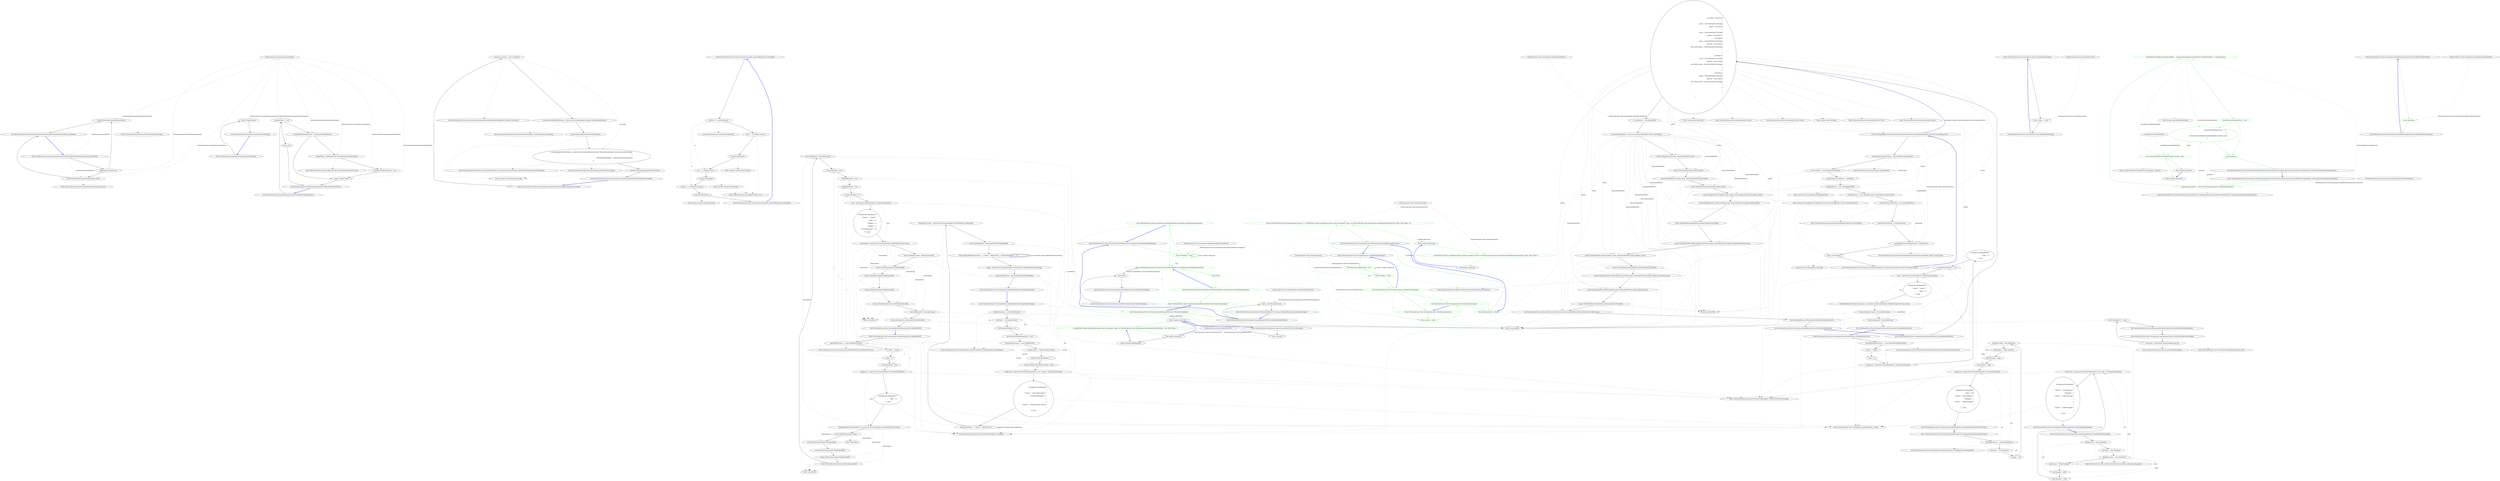 digraph  {
m0_18 [label="Entry Newtonsoft.Json.JsonWriter.WritePropertyName(string)", span="407-407", cluster="Newtonsoft.Json.JsonWriter.WritePropertyName(string)", file="JsonProperty.cs"];
m0_12 [label="Entry Newtonsoft.Json.Serialization.JsonProperty.WritePropertyName(Newtonsoft.Json.JsonWriter)", span="285-285", cluster="Newtonsoft.Json.Serialization.JsonProperty.WritePropertyName(Newtonsoft.Json.JsonWriter)", file="JsonProperty.cs"];
m0_13 [label=_skipPropertyNameEscape, span="287-287", cluster="Newtonsoft.Json.Serialization.JsonProperty.WritePropertyName(Newtonsoft.Json.JsonWriter)", file="JsonProperty.cs"];
m0_14 [label="writer.WritePropertyName(PropertyName, false)", span="288-288", cluster="Newtonsoft.Json.Serialization.JsonProperty.WritePropertyName(Newtonsoft.Json.JsonWriter)", file="JsonProperty.cs"];
m0_15 [label="writer.WritePropertyName(PropertyName)", span="290-290", cluster="Newtonsoft.Json.Serialization.JsonProperty.WritePropertyName(Newtonsoft.Json.JsonWriter)", file="JsonProperty.cs"];
m0_16 [label="Exit Newtonsoft.Json.Serialization.JsonProperty.WritePropertyName(Newtonsoft.Json.JsonWriter)", span="285-285", cluster="Newtonsoft.Json.Serialization.JsonProperty.WritePropertyName(Newtonsoft.Json.JsonWriter)", file="JsonProperty.cs"];
m0_9 [label="Entry Newtonsoft.Json.Serialization.JsonProperty.ToString()", span="256-256", cluster="Newtonsoft.Json.Serialization.JsonProperty.ToString()", file="JsonProperty.cs"];
m0_10 [label="return PropertyName;", span="258-258", cluster="Newtonsoft.Json.Serialization.JsonProperty.ToString()", file="JsonProperty.cs"];
m0_11 [label="Exit Newtonsoft.Json.Serialization.JsonProperty.ToString()", span="256-256", cluster="Newtonsoft.Json.Serialization.JsonProperty.ToString()", file="JsonProperty.cs"];
m0_0 [label="Entry Newtonsoft.Json.Serialization.JsonProperty.GetResolvedDefaultValue()", span="170-170", cluster="Newtonsoft.Json.Serialization.JsonProperty.GetResolvedDefaultValue()", file="JsonProperty.cs"];
m0_1 [label="_propertyType == null", span="172-172", cluster="Newtonsoft.Json.Serialization.JsonProperty.GetResolvedDefaultValue()", file="JsonProperty.cs"];
m0_2 [label="return null;", span="173-173", cluster="Newtonsoft.Json.Serialization.JsonProperty.GetResolvedDefaultValue()", file="JsonProperty.cs"];
m0_3 [label="!_hasExplicitDefaultValue && !_hasGeneratedDefaultValue", span="175-175", cluster="Newtonsoft.Json.Serialization.JsonProperty.GetResolvedDefaultValue()", file="JsonProperty.cs"];
m0_4 [label="_defaultValue = ReflectionUtils.GetDefaultValue(PropertyType)", span="177-177", cluster="Newtonsoft.Json.Serialization.JsonProperty.GetResolvedDefaultValue()", file="JsonProperty.cs"];
m0_6 [label="return _defaultValue;", span="181-181", cluster="Newtonsoft.Json.Serialization.JsonProperty.GetResolvedDefaultValue()", file="JsonProperty.cs"];
m0_5 [label="_hasGeneratedDefaultValue = true", span="178-178", cluster="Newtonsoft.Json.Serialization.JsonProperty.GetResolvedDefaultValue()", file="JsonProperty.cs"];
m0_7 [label="Exit Newtonsoft.Json.Serialization.JsonProperty.GetResolvedDefaultValue()", span="170-170", cluster="Newtonsoft.Json.Serialization.JsonProperty.GetResolvedDefaultValue()", file="JsonProperty.cs"];
m0_17 [label="Entry Newtonsoft.Json.JsonWriter.WritePropertyName(string, bool)", span="417-417", cluster="Newtonsoft.Json.JsonWriter.WritePropertyName(string, bool)", file="JsonProperty.cs"];
m0_8 [label="Entry Newtonsoft.Json.Utilities.ReflectionUtils.GetDefaultValue(System.Type)", span="992-992", cluster="Newtonsoft.Json.Utilities.ReflectionUtils.GetDefaultValue(System.Type)", file="JsonProperty.cs"];
m0_19 [label="Newtonsoft.Json.Serialization.JsonProperty", span="", file="JsonProperty.cs"];
m1_7 [label="Entry Newtonsoft.Json.Tests.Documentation.Examples.DefaultValueAttributeIgnore.Customer.Customer()", span="10-10", cluster="Newtonsoft.Json.Tests.Documentation.Examples.DefaultValueAttributeIgnore.Customer.Customer()", file="JsonSerializerInternalReader.cs"];
m1_10 [label="Entry Newtonsoft.Json.JsonSerializerSettings.JsonSerializerSettings()", span="245-245", cluster="Newtonsoft.Json.JsonSerializerSettings.JsonSerializerSettings()", file="JsonSerializerInternalReader.cs"];
m1_8 [label="Entry Newtonsoft.Json.JsonConvert.SerializeObject(object, Newtonsoft.Json.Formatting)", span="710-710", cluster="Newtonsoft.Json.JsonConvert.SerializeObject(object, Newtonsoft.Json.Formatting)", file="JsonSerializerInternalReader.cs"];
m1_0 [label="Entry Newtonsoft.Json.Tests.Documentation.Examples.DefaultValueAttributeIgnore.Example()", span="22-22", cluster="Newtonsoft.Json.Tests.Documentation.Examples.DefaultValueAttributeIgnore.Example()", file="JsonSerializerInternalReader.cs"];
m1_1 [label="Customer customer = new Customer()", span="24-24", cluster="Newtonsoft.Json.Tests.Documentation.Examples.DefaultValueAttributeIgnore.Example()", file="JsonSerializerInternalReader.cs"];
m1_2 [label="string jsonIncludeDefaultValues = JsonConvert.SerializeObject(customer, Formatting.Indented)", span="26-26", cluster="Newtonsoft.Json.Tests.Documentation.Examples.DefaultValueAttributeIgnore.Example()", file="JsonSerializerInternalReader.cs"];
m1_4 [label="string jsonIgnoreDefaultValues = JsonConvert.SerializeObject(customer, Formatting.Indented, new JsonSerializerSettings\r\n        {\r\n          DefaultValueHandling = DefaultValueHandling.Ignore\r\n        })", span="35-38", cluster="Newtonsoft.Json.Tests.Documentation.Examples.DefaultValueAttributeIgnore.Example()", file="JsonSerializerInternalReader.cs"];
m1_3 [label="Console.WriteLine(jsonIncludeDefaultValues)", span="28-28", cluster="Newtonsoft.Json.Tests.Documentation.Examples.DefaultValueAttributeIgnore.Example()", file="JsonSerializerInternalReader.cs"];
m1_5 [label="Console.WriteLine(jsonIgnoreDefaultValues)", span="40-40", cluster="Newtonsoft.Json.Tests.Documentation.Examples.DefaultValueAttributeIgnore.Example()", file="JsonSerializerInternalReader.cs"];
m1_6 [label="Exit Newtonsoft.Json.Tests.Documentation.Examples.DefaultValueAttributeIgnore.Example()", span="22-22", cluster="Newtonsoft.Json.Tests.Documentation.Examples.DefaultValueAttributeIgnore.Example()", file="JsonSerializerInternalReader.cs"];
m1_11 [label="Entry Newtonsoft.Json.JsonConvert.SerializeObject(object, Newtonsoft.Json.Formatting, Newtonsoft.Json.JsonSerializerSettings)", span="766-766", cluster="Newtonsoft.Json.JsonConvert.SerializeObject(object, Newtonsoft.Json.Formatting, Newtonsoft.Json.JsonSerializerSettings)", file="JsonSerializerInternalReader.cs"];
m1_9 [label="Entry System.Console.WriteLine(string)", span="0-0", cluster="System.Console.WriteLine(string)", file="JsonSerializerInternalReader.cs"];
m2_0 [label="Entry Newtonsoft.Json.Tests.Documentation.Examples.Linq.ToObjectGeneric.Example()", span="10-10", cluster="Newtonsoft.Json.Tests.Documentation.Examples.Linq.ToObjectGeneric.Example()", file="JsonSerializerTest.cs"];
m2_1 [label="JValue v1 = new JValue(true)", span="13-13", cluster="Newtonsoft.Json.Tests.Documentation.Examples.Linq.ToObjectGeneric.Example()", file="JsonSerializerTest.cs"];
m2_2 [label="bool b = v1.ToObject<bool>()", span="15-15", cluster="Newtonsoft.Json.Tests.Documentation.Examples.Linq.ToObjectGeneric.Example()", file="JsonSerializerTest.cs"];
m2_4 [label="int i = v1.ToObject<int>()", span="20-20", cluster="Newtonsoft.Json.Tests.Documentation.Examples.Linq.ToObjectGeneric.Example()", file="JsonSerializerTest.cs"];
m2_6 [label="string s = v1.ToObject<string>()", span="25-25", cluster="Newtonsoft.Json.Tests.Documentation.Examples.Linq.ToObjectGeneric.Example()", file="JsonSerializerTest.cs"];
m2_3 [label="Console.WriteLine(b)", span="17-17", cluster="Newtonsoft.Json.Tests.Documentation.Examples.Linq.ToObjectGeneric.Example()", file="JsonSerializerTest.cs"];
m2_5 [label="Console.WriteLine(i)", span="22-22", cluster="Newtonsoft.Json.Tests.Documentation.Examples.Linq.ToObjectGeneric.Example()", file="JsonSerializerTest.cs"];
m2_7 [label="Console.WriteLine(s)", span="27-27", cluster="Newtonsoft.Json.Tests.Documentation.Examples.Linq.ToObjectGeneric.Example()", file="JsonSerializerTest.cs"];
m2_8 [label="Exit Newtonsoft.Json.Tests.Documentation.Examples.Linq.ToObjectGeneric.Example()", span="10-10", cluster="Newtonsoft.Json.Tests.Documentation.Examples.Linq.ToObjectGeneric.Example()", file="JsonSerializerTest.cs"];
m2_10 [label="Entry Newtonsoft.Json.Linq.JToken.ToObject<T>()", span="1418-1418", cluster="Newtonsoft.Json.Linq.JToken.ToObject<T>()", file="JsonSerializerTest.cs"];
m2_11 [label="Entry System.Console.WriteLine(bool)", span="0-0", cluster="System.Console.WriteLine(bool)", file="JsonSerializerTest.cs"];
m2_12 [label="Entry System.Console.WriteLine(int)", span="0-0", cluster="System.Console.WriteLine(int)", file="JsonSerializerTest.cs"];
m2_13 [label="Entry System.Console.WriteLine(string)", span="0-0", cluster="System.Console.WriteLine(string)", file="JsonSerializerTest.cs"];
m2_9 [label="Entry Newtonsoft.Json.Linq.JValue.JValue(bool)", span="118-118", cluster="Newtonsoft.Json.Linq.JValue.JValue(bool)", file="JsonSerializerTest.cs"];
m4_34 [label="Entry Newtonsoft.Json.Tests.Serialization.Baz1.Baz1()", span="540-540", cluster="Newtonsoft.Json.Tests.Serialization.Baz1.Baz1()", file="ShouldSerializeTests.cs"];
m4_156 [label="return _shouldSerializeName;", span="424-424", cluster="Newtonsoft.Json.Tests.Serialization.ShouldSerializeTestClass.ShouldSerializeName()", file="ShouldSerializeTests.cs"];
m4_147 [label="Entry Newtonsoft.Json.Tests.Serialization.ShouldSerializeTests.Employee.ShouldSerializeManager()", span="393-393", cluster="Newtonsoft.Json.Tests.Serialization.ShouldSerializeTests.Employee.ShouldSerializeManager()", file="ShouldSerializeTests.cs"];
m4_148 [label="return (Manager != this);", span="395-395", cluster="Newtonsoft.Json.Tests.Serialization.ShouldSerializeTests.Employee.ShouldSerializeManager()", color=green, community=0, file="ShouldSerializeTests.cs"];
m4_149 [label="Exit Newtonsoft.Json.Tests.Serialization.ShouldSerializeTests.Employee.ShouldSerializeManager()", span="393-393", cluster="Newtonsoft.Json.Tests.Serialization.ShouldSerializeTests.Employee.ShouldSerializeManager()", color=green, community=0, file="ShouldSerializeTests.cs"];
m4_150 [label="Entry Newtonsoft.Json.Tests.Serialization.ShouldSerializeTests.NewEmployee.ShouldSerializeName()", span="403-403", cluster="Newtonsoft.Json.Tests.Serialization.ShouldSerializeTests.NewEmployee.ShouldSerializeName()", color=green, community=1, file="ShouldSerializeTests.cs"];
m4_154 [label="Exit Newtonsoft.Json.Tests.Serialization.ShouldSerializeTestClass.ShouldSerializeAge()", span="417-417", cluster="Newtonsoft.Json.Tests.Serialization.ShouldSerializeTestClass.ShouldSerializeAge()", color=green, community=0, file="ShouldSerializeTests.cs"];
m4_151 [label="return false;", span="405-405", cluster="Newtonsoft.Json.Tests.Serialization.ShouldSerializeTests.NewEmployee.ShouldSerializeName()", color=green, community=0, file="ShouldSerializeTests.cs"];
m4_152 [label="Exit Newtonsoft.Json.Tests.Serialization.ShouldSerializeTests.NewEmployee.ShouldSerializeName()", span="403-403", cluster="Newtonsoft.Json.Tests.Serialization.ShouldSerializeTests.NewEmployee.ShouldSerializeName()", color=green, community=0, file="ShouldSerializeTests.cs"];
m4_153 [label="Entry Newtonsoft.Json.Tests.Serialization.ShouldSerializeTestClass.ShouldSerializeAge()", span="417-417", cluster="Newtonsoft.Json.Tests.Serialization.ShouldSerializeTestClass.ShouldSerializeAge()", color=green, community=0, file="ShouldSerializeTests.cs"];
m4_155 [label="Entry Newtonsoft.Json.Tests.Serialization.ShouldSerializeTestClass.ShouldSerializeName()", span="422-422", cluster="Newtonsoft.Json.Tests.Serialization.ShouldSerializeTestClass.ShouldSerializeName()", file="ShouldSerializeTests.cs"];
m4_177 [label="Entry Newtonsoft.Json.Tests.Serialization.Frob1.ShouldSerializename()", span="585-585", cluster="Newtonsoft.Json.Tests.Serialization.Frob1.ShouldSerializename()", file="ShouldSerializeTests.cs"];
m4_178 [label="return (name != null);", span="587-587", cluster="Newtonsoft.Json.Tests.Serialization.Frob1.ShouldSerializename()", file="ShouldSerializeTests.cs"];
m4_179 [label="Exit Newtonsoft.Json.Tests.Serialization.Frob1.ShouldSerializename()", span="585-585", cluster="Newtonsoft.Json.Tests.Serialization.Frob1.ShouldSerializename()", file="ShouldSerializeTests.cs"];
m4_157 [label="Entry Newtonsoft.Json.JsonConvert.DeserializeObject<T>(string, Newtonsoft.Json.JsonSerializerSettings)", span="802-802", cluster="Newtonsoft.Json.JsonConvert.DeserializeObject<T>(string, Newtonsoft.Json.JsonSerializerSettings)", file="ShouldSerializeTests.cs"];
m4_31 [label="Entry System.Guid.NewGuid()", span="0-0", cluster="System.Guid.NewGuid()", file="ShouldSerializeTests.cs"];
m4_72 [label="Entry Newtonsoft.Json.Tests.Serialization.ShouldSerializeTests.ShouldSerializeExample()", span="167-167", cluster="Newtonsoft.Json.Tests.Serialization.ShouldSerializeTests.ShouldSerializeExample()", file="ShouldSerializeTests.cs"];
m4_73 [label="Employee joe = new Employee()", span="169-169", cluster="Newtonsoft.Json.Tests.Serialization.ShouldSerializeTests.ShouldSerializeExample()", file="ShouldSerializeTests.cs"];
m4_74 [label="joe.Name = ''Joe Employee''", span="170-170", cluster="Newtonsoft.Json.Tests.Serialization.ShouldSerializeTests.ShouldSerializeExample()", file="ShouldSerializeTests.cs"];
m4_77 [label="joe.Manager = mike", span="174-174", cluster="Newtonsoft.Json.Tests.Serialization.ShouldSerializeTests.ShouldSerializeExample()", file="ShouldSerializeTests.cs"];
m4_79 [label="string json = JsonConvert.SerializeObject(new[] { joe, mike }, Formatting.Indented)", span="177-177", cluster="Newtonsoft.Json.Tests.Serialization.ShouldSerializeTests.ShouldSerializeExample()", file="ShouldSerializeTests.cs"];
m4_75 [label="Employee mike = new Employee()", span="171-171", cluster="Newtonsoft.Json.Tests.Serialization.ShouldSerializeTests.ShouldSerializeExample()", file="ShouldSerializeTests.cs"];
m4_76 [label="mike.Name = ''Mike Manager''", span="172-172", cluster="Newtonsoft.Json.Tests.Serialization.ShouldSerializeTests.ShouldSerializeExample()", file="ShouldSerializeTests.cs"];
m4_78 [label="mike.Manager = mike", span="175-175", cluster="Newtonsoft.Json.Tests.Serialization.ShouldSerializeTests.ShouldSerializeExample()", file="ShouldSerializeTests.cs"];
m4_80 [label="StringAssert.AreEqual(@''[\r\n  {\r\n    ''''Name'''': ''''Joe Employee'''',\r\n    ''''Manager'''': {\r\n      ''''Name'''': ''''Mike Manager''''\r\n    }\r\n  },\r\n  {\r\n    ''''Name'''': ''''Mike Manager''''\r\n  }\r\n]'', json)", span="190-200", cluster="Newtonsoft.Json.Tests.Serialization.ShouldSerializeTests.ShouldSerializeExample()", file="ShouldSerializeTests.cs"];
m4_81 [label="Exit Newtonsoft.Json.Tests.Serialization.ShouldSerializeTests.ShouldSerializeExample()", span="167-167", cluster="Newtonsoft.Json.Tests.Serialization.ShouldSerializeTests.ShouldSerializeExample()", file="ShouldSerializeTests.cs"];
m4_113 [label="Entry Unk.IsNull", span="", cluster="Unk.IsNull", file="ShouldSerializeTests.cs"];
m4_161 [label="m.EndsWith(''Verbose ShouldDeserialize result for property 'Name' on Newtonsoft.Json.Tests.Serialization.ShouldDeserializeTestClass: True. Path 'Name'.'')", span="411-411", cluster="lambda expression", file="ShouldSerializeTests.cs", color=green, community=0];
m4_162 [label="Exit lambda expression", span="411-411", cluster="lambda expression", file="ShouldSerializeTests.cs"];
m4_163 [label="Entry string.EndsWith(string)", span="0-0", cluster="string.EndsWith(string)", file="ShouldSerializeTests.cs"];
m4_33 [label="Entry Newtonsoft.Json.Tests.Serialization.Bar1.Bar1()", span="500-500", cluster="Newtonsoft.Json.Tests.Serialization.Bar1.Bar1()", file="ShouldSerializeTests.cs"];
m4_83 [label="Entry Newtonsoft.Json.Tests.Serialization.ShouldSerializeTests.SpecifiedTest()", span="204-204", cluster="Newtonsoft.Json.Tests.Serialization.ShouldSerializeTests.SpecifiedTest()", file="ShouldSerializeTests.cs"];
m4_84 [label="SpecifiedTestClass c = new SpecifiedTestClass()", span="206-206", cluster="Newtonsoft.Json.Tests.Serialization.ShouldSerializeTests.SpecifiedTest()", file="ShouldSerializeTests.cs"];
m4_85 [label="c.Name = ''James''", span="207-207", cluster="Newtonsoft.Json.Tests.Serialization.ShouldSerializeTests.SpecifiedTest()", file="ShouldSerializeTests.cs"];
m4_86 [label="c.Age = 27", span="208-208", cluster="Newtonsoft.Json.Tests.Serialization.ShouldSerializeTests.SpecifiedTest()", file="ShouldSerializeTests.cs"];
m4_87 [label="c.NameSpecified = false", span="209-209", cluster="Newtonsoft.Json.Tests.Serialization.ShouldSerializeTests.SpecifiedTest()", file="ShouldSerializeTests.cs"];
m4_88 [label="string json = JsonConvert.SerializeObject(c, Formatting.Indented)", span="211-211", cluster="Newtonsoft.Json.Tests.Serialization.ShouldSerializeTests.SpecifiedTest()", file="ShouldSerializeTests.cs"];
m4_97 [label="c.NameSpecified = true", span="225-225", cluster="Newtonsoft.Json.Tests.Serialization.ShouldSerializeTests.SpecifiedTest()", file="ShouldSerializeTests.cs"];
m4_98 [label="c.WeightSpecified = true", span="226-226", cluster="Newtonsoft.Json.Tests.Serialization.ShouldSerializeTests.SpecifiedTest()", file="ShouldSerializeTests.cs"];
m4_99 [label="c.HeightSpecified = true", span="227-227", cluster="Newtonsoft.Json.Tests.Serialization.ShouldSerializeTests.SpecifiedTest()", file="ShouldSerializeTests.cs"];
m4_100 [label="c.FavoriteNumber = 23", span="228-228", cluster="Newtonsoft.Json.Tests.Serialization.ShouldSerializeTests.SpecifiedTest()", file="ShouldSerializeTests.cs"];
m4_101 [label="json = JsonConvert.SerializeObject(c, Formatting.Indented)", span="229-229", cluster="Newtonsoft.Json.Tests.Serialization.ShouldSerializeTests.SpecifiedTest()", file="ShouldSerializeTests.cs"];
m4_89 [label="StringAssert.AreEqual(@''{\r\n  ''''Age'''': 27\r\n}'', json)", span="213-215", cluster="Newtonsoft.Json.Tests.Serialization.ShouldSerializeTests.SpecifiedTest()", file="ShouldSerializeTests.cs"];
m4_90 [label="SpecifiedTestClass deserialized = JsonConvert.DeserializeObject<SpecifiedTestClass>(json)", span="217-217", cluster="Newtonsoft.Json.Tests.Serialization.ShouldSerializeTests.SpecifiedTest()", file="ShouldSerializeTests.cs"];
m4_91 [label="Assert.IsNull(deserialized.Name)", span="218-218", cluster="Newtonsoft.Json.Tests.Serialization.ShouldSerializeTests.SpecifiedTest()", file="ShouldSerializeTests.cs"];
m4_92 [label="Assert.IsFalse(deserialized.NameSpecified)", span="219-219", cluster="Newtonsoft.Json.Tests.Serialization.ShouldSerializeTests.SpecifiedTest()", file="ShouldSerializeTests.cs"];
m4_93 [label="Assert.IsFalse(deserialized.WeightSpecified)", span="220-220", cluster="Newtonsoft.Json.Tests.Serialization.ShouldSerializeTests.SpecifiedTest()", file="ShouldSerializeTests.cs"];
m4_94 [label="Assert.IsFalse(deserialized.HeightSpecified)", span="221-221", cluster="Newtonsoft.Json.Tests.Serialization.ShouldSerializeTests.SpecifiedTest()", file="ShouldSerializeTests.cs"];
m4_95 [label="Assert.IsFalse(deserialized.FavoriteNumberSpecified)", span="222-222", cluster="Newtonsoft.Json.Tests.Serialization.ShouldSerializeTests.SpecifiedTest()", file="ShouldSerializeTests.cs"];
m4_96 [label="Assert.AreEqual(27, deserialized.Age)", span="223-223", cluster="Newtonsoft.Json.Tests.Serialization.ShouldSerializeTests.SpecifiedTest()", file="ShouldSerializeTests.cs"];
m4_102 [label="StringAssert.AreEqual(@''{\r\n  ''''Name'''': ''''James'''',\r\n  ''''Age'''': 27,\r\n  ''''Weight'''': 0,\r\n  ''''Height'''': 0,\r\n  ''''FavoriteNumber'''': 23\r\n}'', json)", span="231-237", cluster="Newtonsoft.Json.Tests.Serialization.ShouldSerializeTests.SpecifiedTest()", file="ShouldSerializeTests.cs"];
m4_103 [label="deserialized = JsonConvert.DeserializeObject<SpecifiedTestClass>(json)", span="239-239", cluster="Newtonsoft.Json.Tests.Serialization.ShouldSerializeTests.SpecifiedTest()", file="ShouldSerializeTests.cs"];
m4_104 [label="Assert.AreEqual(''James'', deserialized.Name)", span="240-240", cluster="Newtonsoft.Json.Tests.Serialization.ShouldSerializeTests.SpecifiedTest()", file="ShouldSerializeTests.cs"];
m4_105 [label="Assert.IsTrue(deserialized.NameSpecified)", span="241-241", cluster="Newtonsoft.Json.Tests.Serialization.ShouldSerializeTests.SpecifiedTest()", file="ShouldSerializeTests.cs"];
m4_106 [label="Assert.IsTrue(deserialized.WeightSpecified)", span="242-242", cluster="Newtonsoft.Json.Tests.Serialization.ShouldSerializeTests.SpecifiedTest()", file="ShouldSerializeTests.cs"];
m4_107 [label="Assert.IsTrue(deserialized.HeightSpecified)", span="243-243", cluster="Newtonsoft.Json.Tests.Serialization.ShouldSerializeTests.SpecifiedTest()", file="ShouldSerializeTests.cs"];
m4_108 [label="Assert.IsTrue(deserialized.FavoriteNumberSpecified)", span="244-244", cluster="Newtonsoft.Json.Tests.Serialization.ShouldSerializeTests.SpecifiedTest()", file="ShouldSerializeTests.cs"];
m4_109 [label="Assert.AreEqual(27, deserialized.Age)", span="245-245", cluster="Newtonsoft.Json.Tests.Serialization.ShouldSerializeTests.SpecifiedTest()", file="ShouldSerializeTests.cs"];
m4_110 [label="Assert.AreEqual(23, deserialized.FavoriteNumber)", span="246-246", cluster="Newtonsoft.Json.Tests.Serialization.ShouldSerializeTests.SpecifiedTest()", file="ShouldSerializeTests.cs"];
m4_111 [label="Exit Newtonsoft.Json.Tests.Serialization.ShouldSerializeTests.SpecifiedTest()", span="204-204", cluster="Newtonsoft.Json.Tests.Serialization.ShouldSerializeTests.SpecifiedTest()", file="ShouldSerializeTests.cs"];
m4_82 [label="Entry Newtonsoft.Json.Tests.Serialization.ShouldSerializeTests.Employee.Employee()", span="388-388", cluster="Newtonsoft.Json.Tests.Serialization.ShouldSerializeTests.Employee.Employee()", file="ShouldSerializeTests.cs"];
m4_50 [label="Entry Newtonsoft.Json.Serialization.MemoryTraceWriter.MemoryTraceWriter()", span="29-29", cluster="Newtonsoft.Json.Serialization.MemoryTraceWriter.MemoryTraceWriter()", file="ShouldSerializeTests.cs"];
m4_49 [label="Entry Newtonsoft.Json.JsonSerializer.CreateDefault()", span="509-509", cluster="Newtonsoft.Json.JsonSerializer.CreateDefault()", file="ShouldSerializeTests.cs"];
m4_52 [label="Entry System.IO.StringWriter.StringWriter(System.Text.StringBuilder, System.IFormatProvider)", span="0-0", cluster="System.IO.StringWriter.StringWriter(System.Text.StringBuilder, System.IFormatProvider)", file="ShouldSerializeTests.cs"];
m4_7 [label="Entry Newtonsoft.Json.Tests.Serialization.ShouldSerializeTests.B.B()", span="52-52", cluster="Newtonsoft.Json.Tests.Serialization.ShouldSerializeTests.B.B()", file="ShouldSerializeTests.cs"];
m4_115 [label="Entry Unk.IsTrue", span="", cluster="Unk.IsTrue", file="ShouldSerializeTests.cs"];
m4_146 [label="Entry Newtonsoft.Json.Tests.Serialization.ShouldSerializeTests.NewEmployee.NewEmployee()", span="399-399", cluster="Newtonsoft.Json.Tests.Serialization.ShouldSerializeTests.NewEmployee.NewEmployee()", file="ShouldSerializeTests.cs"];
m4_158 [label="Entry Newtonsoft.Json.Serialization.MemoryTraceWriter.GetTraceMessages()", span="60-60", cluster="Newtonsoft.Json.Serialization.MemoryTraceWriter.GetTraceMessages()", file="ShouldSerializeTests.cs"];
m4_159 [label="Entry Unk.Any", span="", cluster="Unk.Any", file="ShouldSerializeTests.cs"];
m4_160 [label="Entry lambda expression", span="411-411", cluster="lambda expression", file="ShouldSerializeTests.cs"];
m4_114 [label="Entry Unk.IsFalse", span="", cluster="Unk.IsFalse", file="ShouldSerializeTests.cs"];
m4_218 [label="Entry System.Type.GetMethod(string)", span="0-0", cluster="System.Type.GetMethod(string)", file="ShouldSerializeTests.cs"];
m4_171 [label="Assert.AreEqual(null, c.Name)", span="429-429", cluster="Newtonsoft.Json.Tests.Serialization.ShouldSerializeTests.ShouldDeserialize_False()", file="ShouldSerializeTests.cs", color=green, community=0];
m4_172 [label="Assert.IsTrue(traceWriter.GetTraceMessages().Any(m => m.EndsWith(''Verbose ShouldDeserialize result for property 'Name' on Newtonsoft.Json.Tests.Serialization.ShouldDeserializeTestClass: False. Path 'Name'.'')))", span="431-431", cluster="Newtonsoft.Json.Tests.Serialization.ShouldSerializeTests.ShouldDeserialize_False()", file="ShouldSerializeTests.cs", color=green, community=0];
m4_173 [label="Exit Newtonsoft.Json.Tests.Serialization.ShouldSerializeTests.ShouldDeserialize_False()", span="415-415", cluster="Newtonsoft.Json.Tests.Serialization.ShouldSerializeTests.ShouldDeserialize_False()", file="ShouldSerializeTests.cs"];
m4_164 [label="Entry Newtonsoft.Json.Tests.Serialization.Bar1.ShouldSerializemyBaz()", span="528-528", cluster="Newtonsoft.Json.Tests.Serialization.Bar1.ShouldSerializemyBaz()", file="ShouldSerializeTests.cs"];
m4_165 [label="ShouldSerializemyBazCalled = true", span="530-530", cluster="Newtonsoft.Json.Tests.Serialization.Bar1.ShouldSerializemyBaz()", color=green, community=0, file="ShouldSerializeTests.cs"];
m4_166 [label="return (myBaz != null);", span="531-531", cluster="Newtonsoft.Json.Tests.Serialization.Bar1.ShouldSerializemyBaz()", color=green, community=0, file="ShouldSerializeTests.cs"];
m4_167 [label="Exit Newtonsoft.Json.Tests.Serialization.Bar1.ShouldSerializemyBaz()", span="528-528", cluster="Newtonsoft.Json.Tests.Serialization.Bar1.ShouldSerializemyBaz()", color=green, community=1, file="ShouldSerializeTests.cs"];
m4_168 [label="Entry Newtonsoft.Json.Tests.Serialization.Bar1.ShouldSerializename()", span="534-534", cluster="Newtonsoft.Json.Tests.Serialization.Bar1.ShouldSerializename()", color=green, community=0, file="ShouldSerializeTests.cs"];
m4_169 [label="return (name != null);", span="536-536", cluster="Newtonsoft.Json.Tests.Serialization.Bar1.ShouldSerializename()", color=green, community=0, file="ShouldSerializeTests.cs"];
m4_170 [label="Exit Newtonsoft.Json.Tests.Serialization.Bar1.ShouldSerializename()", span="534-534", cluster="Newtonsoft.Json.Tests.Serialization.Bar1.ShouldSerializename()", color=green, community=0, file="ShouldSerializeTests.cs"];
m4_0 [label="Entry Newtonsoft.Json.Tests.Serialization.ShouldSerializeTests.B.ShouldSerializeA()", span="55-55", cluster="Newtonsoft.Json.Tests.Serialization.ShouldSerializeTests.B.ShouldSerializeA()", file="ShouldSerializeTests.cs"];
m4_1 [label="return false;", span="57-57", cluster="Newtonsoft.Json.Tests.Serialization.ShouldSerializeTests.B.ShouldSerializeA()", file="ShouldSerializeTests.cs"];
m4_2 [label="Exit Newtonsoft.Json.Tests.Serialization.ShouldSerializeTests.B.ShouldSerializeA()", span="55-55", cluster="Newtonsoft.Json.Tests.Serialization.ShouldSerializeTests.B.ShouldSerializeA()", file="ShouldSerializeTests.cs"];
m4_223 [label="Entry Newtonsoft.Json.Tests.Serialization.ShouldDeserializeTestClass.ShouldDeserializeName()", span="666-666", cluster="Newtonsoft.Json.Tests.Serialization.ShouldDeserializeTestClass.ShouldDeserializeName()", file="ShouldSerializeTests.cs"];
m4_224 [label="return HasName;", span="668-668", cluster="Newtonsoft.Json.Tests.Serialization.ShouldDeserializeTestClass.ShouldDeserializeName()", color=green, community=0, file="ShouldSerializeTests.cs"];
m4_225 [label="Exit Newtonsoft.Json.Tests.Serialization.ShouldDeserializeTestClass.ShouldDeserializeName()", span="666-666", cluster="Newtonsoft.Json.Tests.Serialization.ShouldDeserializeTestClass.ShouldDeserializeName()", file="ShouldSerializeTests.cs"];
m4_174 [label="Entry lambda expression", span="431-431", cluster="lambda expression", file="ShouldSerializeTests.cs"];
m4_175 [label="m.EndsWith(''Verbose ShouldDeserialize result for property 'Name' on Newtonsoft.Json.Tests.Serialization.ShouldDeserializeTestClass: False. Path 'Name'.'')", span="431-431", cluster="lambda expression", file="ShouldSerializeTests.cs", color=green, community=0];
m4_176 [label="Exit lambda expression", span="431-431", cluster="lambda expression", file="ShouldSerializeTests.cs"];
m4_36 [label="Entry Newtonsoft.Json.Tests.Serialization.ShouldSerializeTests.Serialize(Newtonsoft.Json.Tests.Serialization.Foo1)", span="122-122", cluster="Newtonsoft.Json.Tests.Serialization.ShouldSerializeTests.Serialize(Newtonsoft.Json.Tests.Serialization.Foo1)", file="ShouldSerializeTests.cs"];
m4_39 [label="JsonSerializer jsonSerializer = JsonSerializer.CreateDefault()", span="125-125", cluster="Newtonsoft.Json.Tests.Serialization.ShouldSerializeTests.Serialize(Newtonsoft.Json.Tests.Serialization.Foo1)", file="ShouldSerializeTests.cs"];
m4_46 [label="jsonSerializer.Serialize(jsonWriter, f, typeof(Foo1))", span="134-134", cluster="Newtonsoft.Json.Tests.Serialization.ShouldSerializeTests.Serialize(Newtonsoft.Json.Tests.Serialization.Foo1)", file="ShouldSerializeTests.cs"];
m4_40 [label="var traceWriter = new MemoryTraceWriter()", span="126-126", cluster="Newtonsoft.Json.Tests.Serialization.ShouldSerializeTests.Serialize(Newtonsoft.Json.Tests.Serialization.Foo1)", file="ShouldSerializeTests.cs"];
m4_41 [label="jsonSerializer.TraceWriter = traceWriter", span="127-127", cluster="Newtonsoft.Json.Tests.Serialization.ShouldSerializeTests.Serialize(Newtonsoft.Json.Tests.Serialization.Foo1)", file="ShouldSerializeTests.cs"];
m4_42 [label="StringBuilder sb = new StringBuilder(256)", span="129-129", cluster="Newtonsoft.Json.Tests.Serialization.ShouldSerializeTests.Serialize(Newtonsoft.Json.Tests.Serialization.Foo1)", file="ShouldSerializeTests.cs"];
m4_43 [label="StringWriter sw = new StringWriter(sb, CultureInfo.InvariantCulture)", span="130-130", cluster="Newtonsoft.Json.Tests.Serialization.ShouldSerializeTests.Serialize(Newtonsoft.Json.Tests.Serialization.Foo1)", file="ShouldSerializeTests.cs"];
m4_44 [label="JsonTextWriter jsonWriter = new JsonTextWriter(sw)", span="131-131", cluster="Newtonsoft.Json.Tests.Serialization.ShouldSerializeTests.Serialize(Newtonsoft.Json.Tests.Serialization.Foo1)", file="ShouldSerializeTests.cs"];
m4_47 [label="return sw.ToString();", span="137-137", cluster="Newtonsoft.Json.Tests.Serialization.ShouldSerializeTests.Serialize(Newtonsoft.Json.Tests.Serialization.Foo1)", file="ShouldSerializeTests.cs"];
m4_45 [label="jsonWriter.Formatting = Formatting.None", span="133-133", cluster="Newtonsoft.Json.Tests.Serialization.ShouldSerializeTests.Serialize(Newtonsoft.Json.Tests.Serialization.Foo1)", file="ShouldSerializeTests.cs"];
m4_48 [label="Exit Newtonsoft.Json.Tests.Serialization.ShouldSerializeTests.Serialize(Newtonsoft.Json.Tests.Serialization.Foo1)", span="122-122", cluster="Newtonsoft.Json.Tests.Serialization.ShouldSerializeTests.Serialize(Newtonsoft.Json.Tests.Serialization.Foo1)", file="ShouldSerializeTests.cs"];
m4_9 [label="Entry Unk.AreEqual", span="", cluster="Unk.AreEqual", file="ShouldSerializeTests.cs"];
m4_10 [label="Entry Newtonsoft.Json.Tests.Serialization.ShouldSerializeTests.VirtualShouldSerialize()", span="70-70", cluster="Newtonsoft.Json.Tests.Serialization.ShouldSerializeTests.VirtualShouldSerialize()", file="ShouldSerializeTests.cs"];
m4_11 [label="var setFoo = new Foo1()\r\n            {\r\n                name = Guid.NewGuid().ToString(),\r\n                myBar = new Bar1()\r\n                {\r\n                    name = Guid.NewGuid().ToString(),\r\n                    myBaz = new Baz1[] { \r\n						new Baz1(){\r\n							name = Guid.NewGuid().ToString(),\r\n							myFrob = new Frob1[]{\r\n								new Frob1{name = Guid.NewGuid().ToString()}\r\n							}\r\n						},\r\n						new Baz1(){\r\n							name = Guid.NewGuid().ToString(),\r\n							myFrob = new Frob1[]{\r\n								new Frob1{name = Guid.NewGuid().ToString()}\r\n							}\r\n						},\r\n						new Baz1(){\r\n							name = Guid.NewGuid().ToString(),\r\n							myFrob = new Frob1[]{\r\n								new Frob1{name = Guid.NewGuid().ToString()}\r\n							}\r\n						},\r\n					}\r\n                }\r\n            }", span="72-99", cluster="Newtonsoft.Json.Tests.Serialization.ShouldSerializeTests.VirtualShouldSerialize()", file="ShouldSerializeTests.cs"];
m4_12 [label="var setFooJson = Serialize(setFoo)", span="101-101", cluster="Newtonsoft.Json.Tests.Serialization.ShouldSerializeTests.VirtualShouldSerialize()", file="ShouldSerializeTests.cs"];
m4_14 [label="Assert.AreEqual(setFoo.name, deserializedSetFoo.name)", span="104-104", cluster="Newtonsoft.Json.Tests.Serialization.ShouldSerializeTests.VirtualShouldSerialize()", file="ShouldSerializeTests.cs"];
m4_16 [label="Assert.AreEqual(setFoo.myBar.name, deserializedSetFoo.myBar.name)", span="106-106", cluster="Newtonsoft.Json.Tests.Serialization.ShouldSerializeTests.VirtualShouldSerialize()", file="ShouldSerializeTests.cs"];
m4_18 [label="Assert.AreEqual(setFoo.myBar.myBaz.Length, deserializedSetFoo.myBar.myBaz.Length)", span="108-108", cluster="Newtonsoft.Json.Tests.Serialization.ShouldSerializeTests.VirtualShouldSerialize()", file="ShouldSerializeTests.cs"];
m4_19 [label="Assert.AreEqual(setFoo.myBar.myBaz[0].name, deserializedSetFoo.myBar.myBaz[0].name)", span="109-109", cluster="Newtonsoft.Json.Tests.Serialization.ShouldSerializeTests.VirtualShouldSerialize()", file="ShouldSerializeTests.cs"];
m4_21 [label="Assert.AreEqual(setFoo.myBar.myBaz[0].myFrob[0].name, deserializedSetFoo.myBar.myBaz[0].myFrob[0].name)", span="111-111", cluster="Newtonsoft.Json.Tests.Serialization.ShouldSerializeTests.VirtualShouldSerialize()", file="ShouldSerializeTests.cs"];
m4_22 [label="Assert.AreEqual(setFoo.myBar.myBaz[1].name, deserializedSetFoo.myBar.myBaz[1].name)", span="112-112", cluster="Newtonsoft.Json.Tests.Serialization.ShouldSerializeTests.VirtualShouldSerialize()", file="ShouldSerializeTests.cs"];
m4_24 [label="Assert.AreEqual(setFoo.myBar.myBaz[1].myFrob[0].name, deserializedSetFoo.myBar.myBaz[1].myFrob[0].name)", span="114-114", cluster="Newtonsoft.Json.Tests.Serialization.ShouldSerializeTests.VirtualShouldSerialize()", file="ShouldSerializeTests.cs"];
m4_25 [label="Assert.AreEqual(setFoo.myBar.myBaz[2].name, deserializedSetFoo.myBar.myBaz[2].name)", span="115-115", cluster="Newtonsoft.Json.Tests.Serialization.ShouldSerializeTests.VirtualShouldSerialize()", file="ShouldSerializeTests.cs"];
m4_27 [label="Assert.AreEqual(setFoo.myBar.myBaz[2].myFrob[0].name, deserializedSetFoo.myBar.myBaz[2].myFrob[0].name)", span="117-117", cluster="Newtonsoft.Json.Tests.Serialization.ShouldSerializeTests.VirtualShouldSerialize()", file="ShouldSerializeTests.cs"];
m4_28 [label="Assert.AreEqual(true, setFoo.myBar.ShouldSerializemyBazCalled)", span="119-119", cluster="Newtonsoft.Json.Tests.Serialization.ShouldSerializeTests.VirtualShouldSerialize()", file="ShouldSerializeTests.cs"];
m4_13 [label="var deserializedSetFoo = JsonConvert.DeserializeObject<Foo1>(setFooJson)", span="102-102", cluster="Newtonsoft.Json.Tests.Serialization.ShouldSerializeTests.VirtualShouldSerialize()", file="ShouldSerializeTests.cs"];
m4_15 [label="Assert.IsNotNull(deserializedSetFoo.myBar)", span="105-105", cluster="Newtonsoft.Json.Tests.Serialization.ShouldSerializeTests.VirtualShouldSerialize()", file="ShouldSerializeTests.cs"];
m4_17 [label="Assert.IsNotNull(deserializedSetFoo.myBar.myBaz)", span="107-107", cluster="Newtonsoft.Json.Tests.Serialization.ShouldSerializeTests.VirtualShouldSerialize()", file="ShouldSerializeTests.cs"];
m4_20 [label="Assert.IsNotNull(deserializedSetFoo.myBar.myBaz[0].myFrob[0])", span="110-110", cluster="Newtonsoft.Json.Tests.Serialization.ShouldSerializeTests.VirtualShouldSerialize()", file="ShouldSerializeTests.cs"];
m4_23 [label="Assert.IsNotNull(deserializedSetFoo.myBar.myBaz[2].myFrob[0])", span="113-113", cluster="Newtonsoft.Json.Tests.Serialization.ShouldSerializeTests.VirtualShouldSerialize()", file="ShouldSerializeTests.cs"];
m4_26 [label="Assert.IsNotNull(deserializedSetFoo.myBar.myBaz[2].myFrob[0])", span="116-116", cluster="Newtonsoft.Json.Tests.Serialization.ShouldSerializeTests.VirtualShouldSerialize()", file="ShouldSerializeTests.cs"];
m4_29 [label="Exit Newtonsoft.Json.Tests.Serialization.ShouldSerializeTests.VirtualShouldSerialize()", span="70-70", cluster="Newtonsoft.Json.Tests.Serialization.ShouldSerializeTests.VirtualShouldSerialize()", file="ShouldSerializeTests.cs"];
m4_70 [label="Entry Newtonsoft.Json.JsonConvert.SerializeObject(object, Newtonsoft.Json.Formatting)", span="525-525", cluster="Newtonsoft.Json.JsonConvert.SerializeObject(object, Newtonsoft.Json.Formatting)", file="ShouldSerializeTests.cs"];
m4_8 [label="Entry Newtonsoft.Json.JsonConvert.SerializeObject(object)", span="512-512", cluster="Newtonsoft.Json.JsonConvert.SerializeObject(object)", file="ShouldSerializeTests.cs"];
m4_35 [label="Entry Newtonsoft.Json.Tests.Serialization.Frob1.Frob1()", span="573-573", cluster="Newtonsoft.Json.Tests.Serialization.Frob1.Frob1()", file="ShouldSerializeTests.cs"];
m4_37 [label="Entry Newtonsoft.Json.JsonConvert.DeserializeObject<T>(string)", span="739-739", cluster="Newtonsoft.Json.JsonConvert.DeserializeObject<T>(string)", file="ShouldSerializeTests.cs"];
m4_38 [label="Entry Unk.IsNotNull", span="", cluster="Unk.IsNotNull", file="ShouldSerializeTests.cs"];
m4_3 [label="Entry Newtonsoft.Json.Tests.Serialization.ShouldSerializeTests.VirtualShouldSerializeSimple()", span="62-62", cluster="Newtonsoft.Json.Tests.Serialization.ShouldSerializeTests.VirtualShouldSerializeSimple()", file="ShouldSerializeTests.cs"];
m4_4 [label="string json = JsonConvert.SerializeObject(new B())", span="64-64", cluster="Newtonsoft.Json.Tests.Serialization.ShouldSerializeTests.VirtualShouldSerializeSimple()", file="ShouldSerializeTests.cs"];
m4_5 [label="Assert.AreEqual(''{}'', json)", span="66-66", cluster="Newtonsoft.Json.Tests.Serialization.ShouldSerializeTests.VirtualShouldSerializeSimple()", file="ShouldSerializeTests.cs"];
m4_6 [label="Exit Newtonsoft.Json.Tests.Serialization.ShouldSerializeTests.VirtualShouldSerializeSimple()", span="62-62", cluster="Newtonsoft.Json.Tests.Serialization.ShouldSerializeTests.VirtualShouldSerializeSimple()", file="ShouldSerializeTests.cs"];
m4_32 [label="Entry System.Guid.ToString()", span="0-0", cluster="System.Guid.ToString()", file="ShouldSerializeTests.cs"];
m4_116 [label="Entry Newtonsoft.Json.Tests.Serialization.ShouldSerializeTests.SpecifiedExample()", span="310-310", cluster="Newtonsoft.Json.Tests.Serialization.ShouldSerializeTests.SpecifiedExample()", file="ShouldSerializeTests.cs"];
m4_117 [label="FamilyDetails joe = new FamilyDetails()", span="312-312", cluster="Newtonsoft.Json.Tests.Serialization.ShouldSerializeTests.SpecifiedExample()", file="ShouldSerializeTests.cs"];
m4_118 [label="joe.Name = ''Joe Family Details''", span="313-313", cluster="Newtonsoft.Json.Tests.Serialization.ShouldSerializeTests.SpecifiedExample()", file="ShouldSerializeTests.cs"];
m4_119 [label="joe.NumberOfChildren = 4", span="314-314", cluster="Newtonsoft.Json.Tests.Serialization.ShouldSerializeTests.SpecifiedExample()", file="ShouldSerializeTests.cs"];
m4_120 [label="joe.NumberOfChildrenSpecified = true", span="315-315", cluster="Newtonsoft.Json.Tests.Serialization.ShouldSerializeTests.SpecifiedExample()", file="ShouldSerializeTests.cs"];
m4_125 [label="string json = JsonConvert.SerializeObject(new[] { joe, martha }, Formatting.Indented)", span="322-322", cluster="Newtonsoft.Json.Tests.Serialization.ShouldSerializeTests.SpecifiedExample()", file="ShouldSerializeTests.cs"];
m4_121 [label="FamilyDetails martha = new FamilyDetails()", span="317-317", cluster="Newtonsoft.Json.Tests.Serialization.ShouldSerializeTests.SpecifiedExample()", file="ShouldSerializeTests.cs"];
m4_122 [label="martha.Name = ''Martha Family Details''", span="318-318", cluster="Newtonsoft.Json.Tests.Serialization.ShouldSerializeTests.SpecifiedExample()", file="ShouldSerializeTests.cs"];
m4_123 [label="martha.NumberOfChildren = 3", span="319-319", cluster="Newtonsoft.Json.Tests.Serialization.ShouldSerializeTests.SpecifiedExample()", file="ShouldSerializeTests.cs"];
m4_124 [label="martha.NumberOfChildrenSpecified = false", span="320-320", cluster="Newtonsoft.Json.Tests.Serialization.ShouldSerializeTests.SpecifiedExample()", file="ShouldSerializeTests.cs"];
m4_126 [label="StringAssert.AreEqual(@''[\r\n  {\r\n    ''''Name'''': ''''Joe Family Details'''',\r\n    ''''NumberOfChildren'''': 4\r\n  },\r\n  {\r\n    ''''Name'''': ''''Martha Family Details''''\r\n  }\r\n]'', json)", span="333-341", cluster="Newtonsoft.Json.Tests.Serialization.ShouldSerializeTests.SpecifiedExample()", file="ShouldSerializeTests.cs"];
m4_127 [label="string mikeString = ''{\''Name\'': \''Mike Person\''}''", span="343-343", cluster="Newtonsoft.Json.Tests.Serialization.ShouldSerializeTests.SpecifiedExample()", file="ShouldSerializeTests.cs"];
m4_128 [label="FamilyDetails mike = JsonConvert.DeserializeObject<FamilyDetails>(mikeString)", span="344-344", cluster="Newtonsoft.Json.Tests.Serialization.ShouldSerializeTests.SpecifiedExample()", file="ShouldSerializeTests.cs"];
m4_129 [label="Assert.AreEqual(false, mike.NumberOfChildrenSpecified)", span="346-346", cluster="Newtonsoft.Json.Tests.Serialization.ShouldSerializeTests.SpecifiedExample()", file="ShouldSerializeTests.cs"];
m4_130 [label="string mikeFullDisclosureString = ''{\''Name\'': \''Mike Person\'', \''NumberOfChildren\'': \''0\''}''", span="348-348", cluster="Newtonsoft.Json.Tests.Serialization.ShouldSerializeTests.SpecifiedExample()", file="ShouldSerializeTests.cs"];
m4_131 [label="mike = JsonConvert.DeserializeObject<FamilyDetails>(mikeFullDisclosureString)", span="349-349", cluster="Newtonsoft.Json.Tests.Serialization.ShouldSerializeTests.SpecifiedExample()", file="ShouldSerializeTests.cs"];
m4_132 [label="Assert.AreEqual(true, mike.NumberOfChildrenSpecified)", span="351-351", cluster="Newtonsoft.Json.Tests.Serialization.ShouldSerializeTests.SpecifiedExample()", file="ShouldSerializeTests.cs"];
m4_133 [label="Exit Newtonsoft.Json.Tests.Serialization.ShouldSerializeTests.SpecifiedExample()", span="310-310", cluster="Newtonsoft.Json.Tests.Serialization.ShouldSerializeTests.SpecifiedExample()", file="ShouldSerializeTests.cs"];
m4_217 [label="Entry Newtonsoft.Json.Serialization.DefaultContractResolver.CreateProperty(System.Reflection.MemberInfo, Newtonsoft.Json.MemberSerialization)", span="1228-1228", cluster="Newtonsoft.Json.Serialization.DefaultContractResolver.CreateProperty(System.Reflection.MemberInfo, Newtonsoft.Json.MemberSerialization)", file="ShouldSerializeTests.cs"];
m4_55 [label="Entry System.IO.StringWriter.ToString()", span="0-0", cluster="System.IO.StringWriter.ToString()", file="ShouldSerializeTests.cs"];
m4_30 [label="Entry Newtonsoft.Json.Tests.Serialization.Foo1.Foo1()", span="464-464", cluster="Newtonsoft.Json.Tests.Serialization.Foo1.Foo1()", file="ShouldSerializeTests.cs"];
m4_222 [label="Entry System.Reflection.MethodBase.Invoke(object, object[])", span="0-0", cluster="System.Reflection.MethodBase.Invoke(object, object[])", file="ShouldSerializeTests.cs"];
m4_51 [label="Entry System.Text.StringBuilder.StringBuilder(int)", span="0-0", cluster="System.Text.StringBuilder.StringBuilder(int)", file="ShouldSerializeTests.cs"];
m4_53 [label="Entry Newtonsoft.Json.JsonTextWriter.JsonTextWriter(System.IO.TextWriter)", span="124-124", cluster="Newtonsoft.Json.JsonTextWriter.JsonTextWriter(System.IO.TextWriter)", file="ShouldSerializeTests.cs"];
m4_71 [label="Entry Newtonsoft.Json.Tests.StringAssert.AreEqual(string, string)", span="331-331", cluster="Newtonsoft.Json.Tests.StringAssert.AreEqual(string, string)", file="ShouldSerializeTests.cs"];
m4_219 [label="Entry lambda expression", span="649-652", cluster="lambda expression", file="ShouldSerializeTests.cs"];
m4_220 [label="return (bool)shouldDeserializeMethodInfo.Invoke(o, null);", span="651-651", cluster="lambda expression", color=green, community=0, file="ShouldSerializeTests.cs"];
m4_221 [label="Exit lambda expression", span="649-652", cluster="lambda expression", file="ShouldSerializeTests.cs"];
m4_210 [label="Entry Newtonsoft.Json.Tests.Serialization.ShouldDeserializeContractResolver.CreateProperty(System.Reflection.MemberInfo, Newtonsoft.Json.MemberSerialization)", span="641-641", cluster="Newtonsoft.Json.Tests.Serialization.ShouldDeserializeContractResolver.CreateProperty(System.Reflection.MemberInfo, Newtonsoft.Json.MemberSerialization)", file="ShouldSerializeTests.cs"];
m4_211 [label="JsonProperty property = base.CreateProperty(member, memberSerialization)", span="643-643", cluster="Newtonsoft.Json.Tests.Serialization.ShouldDeserializeContractResolver.CreateProperty(System.Reflection.MemberInfo, Newtonsoft.Json.MemberSerialization)", color=green, community=0, file="ShouldSerializeTests.cs"];
m4_212 [label="MethodInfo shouldDeserializeMethodInfo = member.DeclaringType.GetMethod(''ShouldDeserialize'' + member.Name)", span="645-645", cluster="Newtonsoft.Json.Tests.Serialization.ShouldDeserializeContractResolver.CreateProperty(System.Reflection.MemberInfo, Newtonsoft.Json.MemberSerialization)", color=green, community=0, file="ShouldSerializeTests.cs"];
m4_214 [label="property.ShouldDeserialize = o =>\r\n                {\r\n                    return (bool)shouldDeserializeMethodInfo.Invoke(o, null);\r\n                }", span="649-652", cluster="Newtonsoft.Json.Tests.Serialization.ShouldDeserializeContractResolver.CreateProperty(System.Reflection.MemberInfo, Newtonsoft.Json.MemberSerialization)", color=green, community=1, file="ShouldSerializeTests.cs"];
m4_215 [label="return property;", span="655-655", cluster="Newtonsoft.Json.Tests.Serialization.ShouldDeserializeContractResolver.CreateProperty(System.Reflection.MemberInfo, Newtonsoft.Json.MemberSerialization)", color=green, community=0, file="ShouldSerializeTests.cs"];
m4_213 [label="shouldDeserializeMethodInfo != null", span="647-647", cluster="Newtonsoft.Json.Tests.Serialization.ShouldDeserializeContractResolver.CreateProperty(System.Reflection.MemberInfo, Newtonsoft.Json.MemberSerialization)", color=green, community=0, file="ShouldSerializeTests.cs"];
m4_216 [label="Exit Newtonsoft.Json.Tests.Serialization.ShouldDeserializeContractResolver.CreateProperty(System.Reflection.MemberInfo, Newtonsoft.Json.MemberSerialization)", span="641-641", cluster="Newtonsoft.Json.Tests.Serialization.ShouldDeserializeContractResolver.CreateProperty(System.Reflection.MemberInfo, Newtonsoft.Json.MemberSerialization)", file="ShouldSerializeTests.cs"];
m4_69 [label="Entry Newtonsoft.Json.Tests.Serialization.ShouldSerializeTestClass.ShouldSerializeTestClass()", span="410-410", cluster="Newtonsoft.Json.Tests.Serialization.ShouldSerializeTestClass.ShouldSerializeTestClass()", file="ShouldSerializeTests.cs"];
m4_56 [label="Entry Newtonsoft.Json.Tests.Serialization.ShouldSerializeTests.ShouldSerializeTest()", span="141-141", cluster="Newtonsoft.Json.Tests.Serialization.ShouldSerializeTests.ShouldSerializeTest()", file="ShouldSerializeTests.cs"];
m4_57 [label="ShouldSerializeTestClass c = new ShouldSerializeTestClass()", span="143-143", cluster="Newtonsoft.Json.Tests.Serialization.ShouldSerializeTests.ShouldSerializeTest()", file="ShouldSerializeTests.cs"];
m4_58 [label="c.Name = ''James''", span="144-144", cluster="Newtonsoft.Json.Tests.Serialization.ShouldSerializeTests.ShouldSerializeTest()", file="ShouldSerializeTests.cs"];
m4_59 [label="c.Age = 27", span="145-145", cluster="Newtonsoft.Json.Tests.Serialization.ShouldSerializeTests.ShouldSerializeTest()", file="ShouldSerializeTests.cs"];
m4_60 [label="string json = JsonConvert.SerializeObject(c, Formatting.Indented)", span="147-147", cluster="Newtonsoft.Json.Tests.Serialization.ShouldSerializeTests.ShouldSerializeTest()", file="ShouldSerializeTests.cs"];
m4_62 [label="c._shouldSerializeName = true", span="153-153", cluster="Newtonsoft.Json.Tests.Serialization.ShouldSerializeTests.ShouldSerializeTest()", file="ShouldSerializeTests.cs"];
m4_63 [label="json = JsonConvert.SerializeObject(c, Formatting.Indented)", span="154-154", cluster="Newtonsoft.Json.Tests.Serialization.ShouldSerializeTests.ShouldSerializeTest()", file="ShouldSerializeTests.cs"];
m4_61 [label="StringAssert.AreEqual(@''{\r\n  ''''Age'''': 27\r\n}'', json)", span="149-151", cluster="Newtonsoft.Json.Tests.Serialization.ShouldSerializeTests.ShouldSerializeTest()", file="ShouldSerializeTests.cs"];
m4_64 [label="StringAssert.AreEqual(@''{\r\n  ''''Name'''': ''''James'''',\r\n  ''''Age'''': 27\r\n}'', json)", span="156-159", cluster="Newtonsoft.Json.Tests.Serialization.ShouldSerializeTests.ShouldSerializeTest()", file="ShouldSerializeTests.cs"];
m4_65 [label="ShouldSerializeTestClass deserialized = JsonConvert.DeserializeObject<ShouldSerializeTestClass>(json)", span="161-161", cluster="Newtonsoft.Json.Tests.Serialization.ShouldSerializeTests.ShouldSerializeTest()", file="ShouldSerializeTests.cs"];
m4_66 [label="Assert.AreEqual(''James'', deserialized.Name)", span="162-162", cluster="Newtonsoft.Json.Tests.Serialization.ShouldSerializeTests.ShouldSerializeTest()", file="ShouldSerializeTests.cs"];
m4_67 [label="Assert.AreEqual(27, deserialized.Age)", span="163-163", cluster="Newtonsoft.Json.Tests.Serialization.ShouldSerializeTests.ShouldSerializeTest()", file="ShouldSerializeTests.cs"];
m4_68 [label="Exit Newtonsoft.Json.Tests.Serialization.ShouldSerializeTests.ShouldSerializeTest()", span="141-141", cluster="Newtonsoft.Json.Tests.Serialization.ShouldSerializeTests.ShouldSerializeTest()", file="ShouldSerializeTests.cs"];
m4_112 [label="Entry Newtonsoft.Json.Tests.Serialization.SpecifiedTestClass.SpecifiedTestClass()", span="428-428", cluster="Newtonsoft.Json.Tests.Serialization.SpecifiedTestClass.SpecifiedTestClass()", file="ShouldSerializeTests.cs"];
m4_134 [label="Entry Newtonsoft.Json.Tests.Serialization.ShouldSerializeTests.FamilyDetails.FamilyDetails()", span="300-300", cluster="Newtonsoft.Json.Tests.Serialization.ShouldSerializeTests.FamilyDetails.FamilyDetails()", file="ShouldSerializeTests.cs"];
m4_54 [label="Entry Newtonsoft.Json.JsonSerializer.Serialize(Newtonsoft.Json.JsonWriter, object, System.Type)", span="855-855", cluster="Newtonsoft.Json.JsonSerializer.Serialize(Newtonsoft.Json.JsonWriter, object, System.Type)", file="ShouldSerializeTests.cs"];
m4_135 [label="Entry Newtonsoft.Json.Tests.Serialization.ShouldSerializeTests.ShouldSerializeInheritedClassTest()", span="355-355", cluster="Newtonsoft.Json.Tests.Serialization.ShouldSerializeTests.ShouldSerializeInheritedClassTest()", file="ShouldSerializeTests.cs"];
m4_136 [label="NewEmployee joe = new NewEmployee()", span="357-357", cluster="Newtonsoft.Json.Tests.Serialization.ShouldSerializeTests.ShouldSerializeInheritedClassTest()", file="ShouldSerializeTests.cs"];
m4_137 [label="joe.Name = ''Joe Employee''", span="358-358", cluster="Newtonsoft.Json.Tests.Serialization.ShouldSerializeTests.ShouldSerializeInheritedClassTest()", file="ShouldSerializeTests.cs"];
m4_138 [label="joe.Age = 100", span="359-359", cluster="Newtonsoft.Json.Tests.Serialization.ShouldSerializeTests.ShouldSerializeInheritedClassTest()", file="ShouldSerializeTests.cs"];
m4_142 [label="joe.Manager = mike", span="365-365", cluster="Newtonsoft.Json.Tests.Serialization.ShouldSerializeTests.ShouldSerializeInheritedClassTest()", file="ShouldSerializeTests.cs"];
m4_143 [label="string json = JsonConvert.SerializeObject(joe, Formatting.Indented)", span="377-377", cluster="Newtonsoft.Json.Tests.Serialization.ShouldSerializeTests.ShouldSerializeInheritedClassTest()", file="ShouldSerializeTests.cs"];
m4_139 [label="Employee mike = new Employee()", span="361-361", cluster="Newtonsoft.Json.Tests.Serialization.ShouldSerializeTests.ShouldSerializeInheritedClassTest()", file="ShouldSerializeTests.cs"];
m4_140 [label="mike.Name = ''Mike Manager''", span="362-362", cluster="Newtonsoft.Json.Tests.Serialization.ShouldSerializeTests.ShouldSerializeInheritedClassTest()", file="ShouldSerializeTests.cs"];
m4_141 [label="mike.Manager = mike", span="363-363", cluster="Newtonsoft.Json.Tests.Serialization.ShouldSerializeTests.ShouldSerializeInheritedClassTest()", file="ShouldSerializeTests.cs"];
m4_144 [label="StringAssert.AreEqual(@''{\r\n  ''''Age'''': 100,\r\n  ''''Name'''': ''''Joe Employee'''',\r\n  ''''Manager'''': {\r\n    ''''Name'''': ''''Mike Manager''''\r\n  }\r\n}'', json)", span="379-385", cluster="Newtonsoft.Json.Tests.Serialization.ShouldSerializeTests.ShouldSerializeInheritedClassTest()", file="ShouldSerializeTests.cs"];
m4_145 [label="Exit Newtonsoft.Json.Tests.Serialization.ShouldSerializeTests.ShouldSerializeInheritedClassTest()", span="355-355", cluster="Newtonsoft.Json.Tests.Serialization.ShouldSerializeTests.ShouldSerializeInheritedClassTest()", file="ShouldSerializeTests.cs"];
m4_180 [label="Newtonsoft.Json.Tests.Serialization.ShouldSerializeTests", span="", file="ShouldSerializeTests.cs"];
m4_181 [label="Newtonsoft.Json.Tests.Serialization.ShouldSerializeTests.Employee", span="", file="ShouldSerializeTests.cs"];
m4_182 [label="Newtonsoft.Json.Tests.Serialization.ShouldSerializeTestClass", span="", file="ShouldSerializeTests.cs"];
m4_183 [label="Newtonsoft.Json.Tests.Serialization.Foo1", span="", file="ShouldSerializeTests.cs"];
m4_184 [label="Newtonsoft.Json.Tests.Serialization.Bar1", span="", file="ShouldSerializeTests.cs"];
m4_185 [label="Newtonsoft.Json.Tests.Serialization.Baz1", span="", file="ShouldSerializeTests.cs"];
m4_186 [label="Newtonsoft.Json.Tests.Serialization.Frob1", span="", file="ShouldSerializeTests.cs"];
m4_233 [label="Newtonsoft.Json.Tests.Serialization.ShouldDeserializeContractResolver", span="", file="ShouldSerializeTests.cs"];
m4_234 [label=shouldDeserializeMethodInfo, span="", file="ShouldSerializeTests.cs"];
m4_235 [label="Newtonsoft.Json.Tests.Serialization.ShouldDeserializeTestClass", span="", file="ShouldSerializeTests.cs"];
m0_12 -> m0_13  [key=0, style=solid];
m0_12 -> m0_14  [key=1, style=dashed, color=darkseagreen4, label="Newtonsoft.Json.JsonWriter"];
m0_12 -> m0_15  [key=1, style=dashed, color=darkseagreen4, label="Newtonsoft.Json.JsonWriter"];
m0_13 -> m0_14  [key=0, style=solid];
m0_13 -> m0_15  [key=0, style=solid];
m0_14 -> m0_16  [key=0, style=solid];
m0_14 -> m0_17  [key=2, style=dotted];
m0_15 -> m0_16  [key=0, style=solid];
m0_15 -> m0_18  [key=2, style=dotted];
m0_16 -> m0_12  [key=0, style=bold, color=blue];
m0_9 -> m0_10  [key=0, style=solid];
m0_10 -> m0_11  [key=0, style=solid];
m0_11 -> m0_9  [key=0, style=bold, color=blue];
m0_0 -> m0_1  [key=0, style=solid];
m0_1 -> m0_2  [key=0, style=solid];
m0_1 -> m0_3  [key=0, style=solid];
m0_2 -> m0_7  [key=0, style=solid];
m0_3 -> m0_4  [key=0, style=solid];
m0_3 -> m0_6  [key=0, style=solid];
m0_4 -> m0_5  [key=0, style=solid];
m0_4 -> m0_8  [key=2, style=dotted];
m0_6 -> m0_7  [key=0, style=solid];
m0_5 -> m0_6  [key=0, style=solid];
m0_7 -> m0_0  [key=0, style=bold, color=blue];
m0_19 -> m0_1  [key=1, style=dashed, color=darkseagreen4, label="Newtonsoft.Json.Serialization.JsonProperty"];
m0_19 -> m0_3  [key=1, style=dashed, color=darkseagreen4, label="Newtonsoft.Json.Serialization.JsonProperty"];
m0_19 -> m0_4  [key=1, style=dashed, color=darkseagreen4, label="Newtonsoft.Json.Serialization.JsonProperty"];
m0_19 -> m0_5  [key=1, style=dashed, color=darkseagreen4, label="Newtonsoft.Json.Serialization.JsonProperty"];
m0_19 -> m0_6  [key=1, style=dashed, color=darkseagreen4, label="Newtonsoft.Json.Serialization.JsonProperty"];
m0_19 -> m0_10  [key=1, style=dashed, color=darkseagreen4, label="Newtonsoft.Json.Serialization.JsonProperty"];
m0_19 -> m0_13  [key=1, style=dashed, color=darkseagreen4, label="Newtonsoft.Json.Serialization.JsonProperty"];
m0_19 -> m0_14  [key=1, style=dashed, color=darkseagreen4, label="Newtonsoft.Json.Serialization.JsonProperty"];
m0_19 -> m0_15  [key=1, style=dashed, color=darkseagreen4, label="Newtonsoft.Json.Serialization.JsonProperty"];
m1_0 -> m1_1  [key=0, style=solid];
m1_1 -> m1_2  [key=0, style=solid];
m1_1 -> m1_7  [key=2, style=dotted];
m1_1 -> m1_4  [key=1, style=dashed, color=darkseagreen4, label=customer];
m1_2 -> m1_3  [key=0, style=solid];
m1_2 -> m1_8  [key=2, style=dotted];
m1_4 -> m1_5  [key=0, style=solid];
m1_4 -> m1_10  [key=2, style=dotted];
m1_4 -> m1_11  [key=2, style=dotted];
m1_3 -> m1_4  [key=0, style=solid];
m1_3 -> m1_9  [key=2, style=dotted];
m1_5 -> m1_6  [key=0, style=solid];
m1_5 -> m1_9  [key=2, style=dotted];
m1_6 -> m1_0  [key=0, style=bold, color=blue];
m2_0 -> m2_1  [key=0, style=solid];
m2_1 -> m2_2  [key=0, style=solid];
m2_1 -> m2_9  [key=2, style=dotted];
m2_1 -> m2_4  [key=1, style=dashed, color=darkseagreen4, label=v1];
m2_1 -> m2_6  [key=1, style=dashed, color=darkseagreen4, label=v1];
m2_2 -> m2_3  [key=0, style=solid];
m2_2 -> m2_10  [key=2, style=dotted];
m2_4 -> m2_5  [key=0, style=solid];
m2_4 -> m2_10  [key=2, style=dotted];
m2_6 -> m2_7  [key=0, style=solid];
m2_6 -> m2_10  [key=2, style=dotted];
m2_3 -> m2_4  [key=0, style=solid];
m2_3 -> m2_11  [key=2, style=dotted];
m2_5 -> m2_6  [key=0, style=solid];
m2_5 -> m2_12  [key=2, style=dotted];
m2_7 -> m2_8  [key=0, style=solid];
m2_7 -> m2_13  [key=2, style=dotted];
m2_8 -> m2_0  [key=0, style=bold, color=blue];
m4_156 -> m4_157  [key=0, style=solid];
m4_147 -> m4_148  [key=0, style=solid, color=green];
m4_148 -> m4_148  [key=3, color=green, style=bold, label="Local variable string json"];
m4_148 -> m4_149  [key=0, style=solid, color=green];
m4_148 -> m4_150  [key=1, style=dashed, color=green, label=json];
m4_149 -> m4_150  [key=0, style=solid, color=green];
m4_149 -> m4_50  [key=2, style=dotted, color=green];
m4_149 -> m4_154  [key=1, style=dashed, color=green, label=traceWriter];
m4_149 -> m4_147  [key=0, style=bold, color=blue];
m4_150 -> m4_151  [key=0, style=solid, color=green];
m4_150 -> m4_156  [key=2, style=dotted, color=green];
m4_150 -> m4_157  [key=2, style=dotted, color=green];
m4_150 -> m4_152  [key=1, style=dashed, color=green, label=c];
m4_150 -> m4_153  [key=1, style=dashed, color=green, label=c];
m4_150 -> m4_1  [key=3, color=darkorchid, style=bold, label="method methodReturn bool ShouldSerializeName"];
m4_154 -> m4_155  [key=0, style=solid, color=green];
m4_154 -> m4_158  [key=2, style=dotted, color=green];
m4_154 -> m4_159  [key=2, style=dotted, color=green];
m4_154 -> m4_115  [key=2, style=dotted, color=green];
m4_154 -> m4_160  [key=1, style=dashed, color=green, label="lambda expression"];
m4_154 -> m4_153  [key=0, style=bold, color=blue];
m4_151 -> m4_152  [key=0, style=solid, color=green];
m4_151 -> m4_9  [key=2, style=dotted, color=green];
m4_152 -> m4_153  [key=0, style=solid, color=green];
m4_152 -> m4_9  [key=2, style=dotted, color=green];
m4_152 -> m4_150  [key=0, style=bold, color=blue];
m4_153 -> m4_154  [key=0, style=solid, color=green];
m4_153 -> m4_9  [key=2, style=dotted, color=green];
m4_155 -> m4_147  [key=0, style=bold, color=blue];
m4_155 -> m4_156  [key=0, style=solid];
m4_177 -> m4_178  [key=0, style=solid];
m4_178 -> m4_179  [key=0, style=solid];
m4_179 -> m4_177  [key=0, style=bold, color=blue];
m4_157 -> m4_155  [key=0, style=bold, color=blue];
m4_72 -> m4_73  [key=0, style=solid];
m4_73 -> m4_74  [key=0, style=solid];
m4_73 -> m4_82  [key=2, style=dotted];
m4_73 -> m4_77  [key=1, style=dashed, color=darkseagreen4, label=joe];
m4_73 -> m4_79  [key=1, style=dashed, color=darkseagreen4, label=joe];
m4_74 -> m4_75  [key=0, style=solid];
m4_77 -> m4_78  [key=0, style=solid];
m4_79 -> m4_80  [key=0, style=solid];
m4_79 -> m4_70  [key=2, style=dotted];
m4_75 -> m4_76  [key=0, style=solid];
m4_75 -> m4_82  [key=2, style=dotted];
m4_75 -> m4_77  [key=1, style=dashed, color=darkseagreen4, label=mike];
m4_75 -> m4_78  [key=1, style=dashed, color=darkseagreen4, label=mike];
m4_75 -> m4_79  [key=1, style=dashed, color=darkseagreen4, label=mike];
m4_76 -> m4_77  [key=0, style=solid];
m4_78 -> m4_79  [key=0, style=solid];
m4_80 -> m4_81  [key=0, style=solid];
m4_80 -> m4_71  [key=2, style=dotted];
m4_81 -> m4_72  [key=0, style=bold, color=blue];
m4_161 -> m4_162  [key=0, style=solid, color=green];
m4_161 -> m4_163  [key=2, style=dotted, color=green];
m4_162 -> m4_163  [key=0, style=solid];
m4_162 -> m4_160  [key=0, style=bold, color=blue];
m4_163 -> m4_161  [key=0, style=bold, color=blue];
m4_83 -> m4_84  [key=0, style=solid];
m4_84 -> m4_85  [key=0, style=solid];
m4_84 -> m4_112  [key=2, style=dotted];
m4_84 -> m4_86  [key=1, style=dashed, color=darkseagreen4, label=c];
m4_84 -> m4_87  [key=1, style=dashed, color=darkseagreen4, label=c];
m4_84 -> m4_88  [key=1, style=dashed, color=darkseagreen4, label=c];
m4_84 -> m4_97  [key=1, style=dashed, color=darkseagreen4, label=c];
m4_84 -> m4_98  [key=1, style=dashed, color=darkseagreen4, label=c];
m4_84 -> m4_99  [key=1, style=dashed, color=darkseagreen4, label=c];
m4_84 -> m4_100  [key=1, style=dashed, color=darkseagreen4, label=c];
m4_84 -> m4_101  [key=1, style=dashed, color=darkseagreen4, label=c];
m4_85 -> m4_86  [key=0, style=solid];
m4_86 -> m4_87  [key=0, style=solid];
m4_87 -> m4_88  [key=0, style=solid];
m4_88 -> m4_89  [key=0, style=solid];
m4_88 -> m4_70  [key=2, style=dotted];
m4_88 -> m4_90  [key=1, style=dashed, color=darkseagreen4, label=json];
m4_97 -> m4_98  [key=0, style=solid];
m4_98 -> m4_99  [key=0, style=solid];
m4_99 -> m4_100  [key=0, style=solid];
m4_100 -> m4_101  [key=0, style=solid];
m4_101 -> m4_102  [key=0, style=solid];
m4_101 -> m4_70  [key=2, style=dotted];
m4_101 -> m4_103  [key=1, style=dashed, color=darkseagreen4, label=json];
m4_89 -> m4_90  [key=0, style=solid];
m4_89 -> m4_71  [key=2, style=dotted];
m4_90 -> m4_91  [key=0, style=solid];
m4_90 -> m4_37  [key=2, style=dotted];
m4_90 -> m4_92  [key=1, style=dashed, color=darkseagreen4, label=deserialized];
m4_90 -> m4_93  [key=1, style=dashed, color=darkseagreen4, label=deserialized];
m4_90 -> m4_94  [key=1, style=dashed, color=darkseagreen4, label=deserialized];
m4_90 -> m4_95  [key=1, style=dashed, color=darkseagreen4, label=deserialized];
m4_90 -> m4_96  [key=1, style=dashed, color=darkseagreen4, label=deserialized];
m4_91 -> m4_92  [key=0, style=solid];
m4_91 -> m4_113  [key=2, style=dotted];
m4_92 -> m4_93  [key=0, style=solid];
m4_92 -> m4_114  [key=2, style=dotted];
m4_93 -> m4_94  [key=0, style=solid];
m4_93 -> m4_114  [key=2, style=dotted];
m4_94 -> m4_95  [key=0, style=solid];
m4_94 -> m4_114  [key=2, style=dotted];
m4_95 -> m4_96  [key=0, style=solid];
m4_95 -> m4_114  [key=2, style=dotted];
m4_96 -> m4_97  [key=0, style=solid];
m4_96 -> m4_9  [key=2, style=dotted];
m4_102 -> m4_103  [key=0, style=solid];
m4_102 -> m4_71  [key=2, style=dotted];
m4_103 -> m4_104  [key=0, style=solid];
m4_103 -> m4_37  [key=2, style=dotted];
m4_103 -> m4_105  [key=1, style=dashed, color=darkseagreen4, label=deserialized];
m4_103 -> m4_106  [key=1, style=dashed, color=darkseagreen4, label=deserialized];
m4_103 -> m4_107  [key=1, style=dashed, color=darkseagreen4, label=deserialized];
m4_103 -> m4_108  [key=1, style=dashed, color=darkseagreen4, label=deserialized];
m4_103 -> m4_109  [key=1, style=dashed, color=darkseagreen4, label=deserialized];
m4_103 -> m4_110  [key=1, style=dashed, color=darkseagreen4, label=deserialized];
m4_104 -> m4_105  [key=0, style=solid];
m4_104 -> m4_9  [key=2, style=dotted];
m4_105 -> m4_106  [key=0, style=solid];
m4_105 -> m4_115  [key=2, style=dotted];
m4_106 -> m4_107  [key=0, style=solid];
m4_106 -> m4_115  [key=2, style=dotted];
m4_107 -> m4_108  [key=0, style=solid];
m4_107 -> m4_115  [key=2, style=dotted];
m4_108 -> m4_109  [key=0, style=solid];
m4_108 -> m4_115  [key=2, style=dotted];
m4_109 -> m4_110  [key=0, style=solid];
m4_109 -> m4_9  [key=2, style=dotted];
m4_110 -> m4_111  [key=0, style=solid];
m4_110 -> m4_9  [key=2, style=dotted];
m4_111 -> m4_83  [key=0, style=bold, color=blue];
m4_158 -> m4_159  [key=0, style=solid];
m4_159 -> m4_160  [key=0, style=solid];
m4_160 -> m4_158  [key=0, style=bold, color=blue];
m4_160 -> m4_161  [key=0, style=solid, color=green];
m4_171 -> m4_172  [key=0, style=solid, color=green];
m4_171 -> m4_9  [key=2, style=dotted, color=green];
m4_172 -> m4_173  [key=0, style=solid, color=green];
m4_172 -> m4_158  [key=2, style=dotted, color=green];
m4_172 -> m4_159  [key=2, style=dotted, color=green];
m4_172 -> m4_115  [key=2, style=dotted, color=green];
m4_172 -> m4_174  [key=1, style=dashed, color=green, label="lambda expression"];
m4_173 -> m4_171  [key=0, style=bold, color=blue];
m4_173 -> m4_164  [key=0, style=bold, color=blue];
m4_164 -> m4_165  [key=0, style=solid, color=green];
m4_165 -> m4_165  [key=3, color=green, style=bold, label="Local variable string json"];
m4_165 -> m4_166  [key=0, style=solid, color=green];
m4_165 -> m4_167  [key=1, style=dashed, color=green, label=json];
m4_166 -> m4_167  [key=0, style=solid, color=green];
m4_166 -> m4_50  [key=2, style=dotted, color=green];
m4_166 -> m4_172  [key=1, style=dashed, color=green, label=traceWriter];
m4_167 -> m4_168  [key=0, style=solid, color=green];
m4_167 -> m4_156  [key=2, style=dotted, color=green];
m4_167 -> m4_157  [key=2, style=dotted, color=green];
m4_167 -> m4_169  [key=1, style=dashed, color=green, label=c];
m4_167 -> m4_170  [key=1, style=dashed, color=green, label=c];
m4_167 -> m4_171  [key=1, style=dashed, color=green, label=c];
m4_167 -> m4_164  [key=0, style=bold, color=blue];
m4_168 -> m4_169  [key=0, style=solid, color=green];
m4_168 -> m4_9  [key=2, style=dotted, color=green];
m4_169 -> m4_170  [key=0, style=solid, color=green];
m4_169 -> m4_9  [key=2, style=dotted, color=green];
m4_170 -> m4_171  [key=0, style=solid, color=green];
m4_170 -> m4_9  [key=2, style=dotted, color=green];
m4_170 -> m4_168  [key=0, style=bold, color=blue];
m4_0 -> m4_1  [key=0, style=solid];
m4_1 -> m4_2  [key=0, style=solid];
m4_2 -> m4_0  [key=0, style=bold, color=blue];
m4_223 -> m4_224  [key=0, style=solid, color=green];
m4_224 -> m4_225  [key=0, style=solid, color=green];
m4_225 -> m4_223  [key=0, style=bold, color=blue];
m4_174 -> m4_175  [key=0, style=solid, color=green];
m4_175 -> m4_176  [key=0, style=solid, color=green];
m4_175 -> m4_163  [key=2, style=dotted, color=green];
m4_176 -> m4_174  [key=0, style=bold, color=blue];
m4_36 -> m4_39  [key=0, style=solid];
m4_36 -> m4_46  [key=1, style=dashed, color=darkseagreen4, label="Newtonsoft.Json.Tests.Serialization.Foo1"];
m4_36 -> m4_11  [key=3, color=darkorchid, style=bold, label="Parameter variable Newtonsoft.Json.Tests.Serialization.Foo1 f"];
m4_39 -> m4_40  [key=0, style=solid];
m4_39 -> m4_49  [key=2, style=dotted];
m4_39 -> m4_41  [key=1, style=dashed, color=darkseagreen4, label=jsonSerializer];
m4_39 -> m4_46  [key=1, style=dashed, color=darkseagreen4, label=jsonSerializer];
m4_46 -> m4_47  [key=0, style=solid];
m4_46 -> m4_54  [key=2, style=dotted];
m4_40 -> m4_41  [key=0, style=solid];
m4_40 -> m4_50  [key=2, style=dotted];
m4_41 -> m4_42  [key=0, style=solid];
m4_42 -> m4_43  [key=0, style=solid];
m4_42 -> m4_51  [key=2, style=dotted];
m4_43 -> m4_44  [key=0, style=solid];
m4_43 -> m4_52  [key=2, style=dotted];
m4_43 -> m4_47  [key=1, style=dashed, color=darkseagreen4, label=sw];
m4_44 -> m4_45  [key=0, style=solid];
m4_44 -> m4_53  [key=2, style=dotted];
m4_44 -> m4_46  [key=1, style=dashed, color=darkseagreen4, label=jsonWriter];
m4_47 -> m4_48  [key=0, style=solid];
m4_47 -> m4_55  [key=2, style=dotted];
m4_45 -> m4_46  [key=0, style=solid];
m4_48 -> m4_36  [key=0, style=bold, color=blue];
m4_10 -> m4_11  [key=0, style=solid];
m4_11 -> m4_12  [key=0, style=solid];
m4_11 -> m4_30  [key=2, style=dotted];
m4_11 -> m4_31  [key=2, style=dotted];
m4_11 -> m4_32  [key=2, style=dotted];
m4_11 -> m4_33  [key=2, style=dotted];
m4_11 -> m4_34  [key=2, style=dotted];
m4_11 -> m4_35  [key=2, style=dotted];
m4_11 -> m4_14  [key=1, style=dashed, color=darkseagreen4, label=setFoo];
m4_11 -> m4_16  [key=1, style=dashed, color=darkseagreen4, label=setFoo];
m4_11 -> m4_18  [key=1, style=dashed, color=darkseagreen4, label=setFoo];
m4_11 -> m4_19  [key=1, style=dashed, color=darkseagreen4, label=setFoo];
m4_11 -> m4_21  [key=1, style=dashed, color=darkseagreen4, label=setFoo];
m4_11 -> m4_22  [key=1, style=dashed, color=darkseagreen4, label=setFoo];
m4_11 -> m4_24  [key=1, style=dashed, color=darkseagreen4, label=setFoo];
m4_11 -> m4_25  [key=1, style=dashed, color=darkseagreen4, label=setFoo];
m4_11 -> m4_27  [key=1, style=dashed, color=darkseagreen4, label=setFoo];
m4_11 -> m4_28  [key=1, style=dashed, color=darkseagreen4, label=setFoo];
m4_12 -> m4_13  [key=0, style=solid];
m4_12 -> m4_36  [key=2, style=dotted];
m4_14 -> m4_15  [key=0, style=solid];
m4_14 -> m4_9  [key=2, style=dotted];
m4_16 -> m4_17  [key=0, style=solid];
m4_16 -> m4_9  [key=2, style=dotted];
m4_18 -> m4_19  [key=0, style=solid];
m4_18 -> m4_9  [key=2, style=dotted];
m4_19 -> m4_20  [key=0, style=solid];
m4_19 -> m4_9  [key=2, style=dotted];
m4_21 -> m4_22  [key=0, style=solid];
m4_21 -> m4_9  [key=2, style=dotted];
m4_22 -> m4_23  [key=0, style=solid];
m4_22 -> m4_9  [key=2, style=dotted];
m4_24 -> m4_25  [key=0, style=solid];
m4_24 -> m4_9  [key=2, style=dotted];
m4_25 -> m4_26  [key=0, style=solid];
m4_25 -> m4_9  [key=2, style=dotted];
m4_27 -> m4_28  [key=0, style=solid];
m4_27 -> m4_9  [key=2, style=dotted];
m4_28 -> m4_29  [key=0, style=solid];
m4_28 -> m4_9  [key=2, style=dotted];
m4_13 -> m4_14  [key=0, style=solid];
m4_13 -> m4_37  [key=2, style=dotted];
m4_13 -> m4_15  [key=1, style=dashed, color=darkseagreen4, label=deserializedSetFoo];
m4_13 -> m4_16  [key=1, style=dashed, color=darkseagreen4, label=deserializedSetFoo];
m4_13 -> m4_17  [key=1, style=dashed, color=darkseagreen4, label=deserializedSetFoo];
m4_13 -> m4_18  [key=1, style=dashed, color=darkseagreen4, label=deserializedSetFoo];
m4_13 -> m4_19  [key=1, style=dashed, color=darkseagreen4, label=deserializedSetFoo];
m4_13 -> m4_20  [key=1, style=dashed, color=darkseagreen4, label=deserializedSetFoo];
m4_13 -> m4_21  [key=1, style=dashed, color=darkseagreen4, label=deserializedSetFoo];
m4_13 -> m4_22  [key=1, style=dashed, color=darkseagreen4, label=deserializedSetFoo];
m4_13 -> m4_23  [key=1, style=dashed, color=darkseagreen4, label=deserializedSetFoo];
m4_13 -> m4_24  [key=1, style=dashed, color=darkseagreen4, label=deserializedSetFoo];
m4_13 -> m4_25  [key=1, style=dashed, color=darkseagreen4, label=deserializedSetFoo];
m4_13 -> m4_26  [key=1, style=dashed, color=darkseagreen4, label=deserializedSetFoo];
m4_13 -> m4_27  [key=1, style=dashed, color=darkseagreen4, label=deserializedSetFoo];
m4_15 -> m4_16  [key=0, style=solid];
m4_15 -> m4_38  [key=2, style=dotted];
m4_17 -> m4_18  [key=0, style=solid];
m4_17 -> m4_38  [key=2, style=dotted];
m4_20 -> m4_21  [key=0, style=solid];
m4_20 -> m4_38  [key=2, style=dotted];
m4_23 -> m4_24  [key=0, style=solid];
m4_23 -> m4_38  [key=2, style=dotted];
m4_26 -> m4_27  [key=0, style=solid];
m4_26 -> m4_38  [key=2, style=dotted];
m4_29 -> m4_10  [key=0, style=bold, color=blue];
m4_3 -> m4_4  [key=0, style=solid];
m4_4 -> m4_5  [key=0, style=solid];
m4_4 -> m4_7  [key=2, style=dotted];
m4_4 -> m4_8  [key=2, style=dotted];
m4_5 -> m4_6  [key=0, style=solid];
m4_5 -> m4_9  [key=2, style=dotted];
m4_6 -> m4_3  [key=0, style=bold, color=blue];
m4_116 -> m4_117  [key=0, style=solid];
m4_117 -> m4_118  [key=0, style=solid];
m4_117 -> m4_134  [key=2, style=dotted];
m4_117 -> m4_119  [key=1, style=dashed, color=darkseagreen4, label=joe];
m4_117 -> m4_120  [key=1, style=dashed, color=darkseagreen4, label=joe];
m4_117 -> m4_125  [key=1, style=dashed, color=darkseagreen4, label=joe];
m4_118 -> m4_119  [key=0, style=solid];
m4_119 -> m4_120  [key=0, style=solid];
m4_120 -> m4_121  [key=0, style=solid];
m4_125 -> m4_126  [key=0, style=solid];
m4_125 -> m4_70  [key=2, style=dotted];
m4_121 -> m4_122  [key=0, style=solid];
m4_121 -> m4_134  [key=2, style=dotted];
m4_121 -> m4_123  [key=1, style=dashed, color=darkseagreen4, label=martha];
m4_121 -> m4_124  [key=1, style=dashed, color=darkseagreen4, label=martha];
m4_121 -> m4_125  [key=1, style=dashed, color=darkseagreen4, label=martha];
m4_122 -> m4_123  [key=0, style=solid];
m4_123 -> m4_124  [key=0, style=solid];
m4_124 -> m4_125  [key=0, style=solid];
m4_126 -> m4_127  [key=0, style=solid];
m4_126 -> m4_71  [key=2, style=dotted];
m4_127 -> m4_128  [key=0, style=solid];
m4_127 -> m4_127  [key=3, color=darkorchid, style=bold, label="Local variable string mikeString"];
m4_128 -> m4_129  [key=0, style=solid];
m4_128 -> m4_37  [key=2, style=dotted];
m4_129 -> m4_130  [key=0, style=solid];
m4_129 -> m4_9  [key=2, style=dotted];
m4_130 -> m4_131  [key=0, style=solid];
m4_130 -> m4_130  [key=3, color=darkorchid, style=bold, label="Local variable string mikeFullDisclosureString"];
m4_131 -> m4_132  [key=0, style=solid];
m4_131 -> m4_37  [key=2, style=dotted];
m4_132 -> m4_133  [key=0, style=solid];
m4_132 -> m4_9  [key=2, style=dotted];
m4_133 -> m4_116  [key=0, style=bold, color=blue];
m4_219 -> m4_220  [key=0, style=solid, color=green];
m4_220 -> m4_221  [key=0, style=solid, color=green];
m4_220 -> m4_222  [key=2, style=dotted, color=green];
m4_221 -> m4_219  [key=0, style=bold, color=blue];
m4_210 -> m4_211  [key=0, style=solid, color=green];
m4_210 -> m4_212  [key=1, style=dashed, color=green, label="System.Reflection.MemberInfo"];
m4_211 -> m4_212  [key=0, style=solid, color=green];
m4_211 -> m4_217  [key=2, style=dotted, color=green];
m4_211 -> m4_214  [key=1, style=dashed, color=green, label=property];
m4_211 -> m4_215  [key=1, style=dashed, color=green, label=property];
m4_212 -> m4_213  [key=0, style=solid, color=green];
m4_212 -> m4_218  [key=2, style=dotted, color=green];
m4_212 -> m4_214  [key=1, style=dashed, color=green, label=shouldDeserializeMethodInfo];
m4_212 -> m4_220  [key=1, style=dashed, color=green, label=shouldDeserializeMethodInfo];
m4_214 -> m4_215  [key=0, style=solid, color=green];
m4_214 -> m4_220  [key=1, style=dashed, color=green, label=object];
m4_215 -> m4_216  [key=0, style=solid, color=green];
m4_213 -> m4_214  [key=0, style=solid, color=green];
m4_213 -> m4_215  [key=0, style=solid, color=green];
m4_216 -> m4_210  [key=0, style=bold, color=blue];
m4_56 -> m4_57  [key=0, style=solid];
m4_57 -> m4_58  [key=0, style=solid];
m4_57 -> m4_69  [key=2, style=dotted];
m4_57 -> m4_59  [key=1, style=dashed, color=darkseagreen4, label=c];
m4_57 -> m4_60  [key=1, style=dashed, color=darkseagreen4, label=c];
m4_57 -> m4_62  [key=1, style=dashed, color=darkseagreen4, label=c];
m4_57 -> m4_63  [key=1, style=dashed, color=darkseagreen4, label=c];
m4_58 -> m4_59  [key=0, style=solid];
m4_59 -> m4_60  [key=0, style=solid];
m4_60 -> m4_61  [key=0, style=solid];
m4_60 -> m4_70  [key=2, style=dotted];
m4_62 -> m4_63  [key=0, style=solid];
m4_63 -> m4_64  [key=0, style=solid];
m4_63 -> m4_70  [key=2, style=dotted];
m4_63 -> m4_65  [key=1, style=dashed, color=darkseagreen4, label=json];
m4_61 -> m4_62  [key=0, style=solid];
m4_61 -> m4_71  [key=2, style=dotted];
m4_64 -> m4_65  [key=0, style=solid];
m4_64 -> m4_71  [key=2, style=dotted];
m4_65 -> m4_66  [key=0, style=solid];
m4_65 -> m4_37  [key=2, style=dotted];
m4_65 -> m4_67  [key=1, style=dashed, color=darkseagreen4, label=deserialized];
m4_66 -> m4_67  [key=0, style=solid];
m4_66 -> m4_9  [key=2, style=dotted];
m4_67 -> m4_68  [key=0, style=solid];
m4_67 -> m4_9  [key=2, style=dotted];
m4_68 -> m4_56  [key=0, style=bold, color=blue];
m4_135 -> m4_136  [key=0, style=solid];
m4_136 -> m4_137  [key=0, style=solid];
m4_136 -> m4_146  [key=2, style=dotted];
m4_136 -> m4_138  [key=1, style=dashed, color=darkseagreen4, label=joe];
m4_136 -> m4_142  [key=1, style=dashed, color=darkseagreen4, label=joe];
m4_136 -> m4_143  [key=1, style=dashed, color=darkseagreen4, label=joe];
m4_137 -> m4_138  [key=0, style=solid];
m4_138 -> m4_139  [key=0, style=solid];
m4_142 -> m4_143  [key=0, style=solid];
m4_143 -> m4_144  [key=0, style=solid];
m4_143 -> m4_70  [key=2, style=dotted];
m4_139 -> m4_140  [key=0, style=solid];
m4_139 -> m4_82  [key=2, style=dotted];
m4_139 -> m4_141  [key=1, style=dashed, color=darkseagreen4, label=mike];
m4_139 -> m4_142  [key=1, style=dashed, color=darkseagreen4, label=mike];
m4_140 -> m4_141  [key=0, style=solid];
m4_141 -> m4_142  [key=0, style=solid];
m4_144 -> m4_145  [key=0, style=solid];
m4_144 -> m4_71  [key=2, style=dotted];
m4_145 -> m4_135  [key=0, style=bold, color=blue];
m4_180 -> m4_12  [key=1, style=dashed, color=darkseagreen4, label="Newtonsoft.Json.Tests.Serialization.ShouldSerializeTests"];
m4_181 -> m4_148  [key=1, style=dashed, color=darkseagreen4, label="Newtonsoft.Json.Tests.Serialization.ShouldSerializeTests.Employee"];
m4_182 -> m4_156  [key=1, style=dashed, color=darkseagreen4, label="Newtonsoft.Json.Tests.Serialization.ShouldSerializeTestClass"];
m4_183 -> m4_159  [key=1, style=dashed, color=darkseagreen4, label="Newtonsoft.Json.Tests.Serialization.Foo1"];
m4_183 -> m4_162  [key=1, style=dashed, color=darkseagreen4, label="Newtonsoft.Json.Tests.Serialization.Foo1"];
m4_184 -> m4_165  [key=1, style=dashed, color=darkseagreen4, label="Newtonsoft.Json.Tests.Serialization.Bar1"];
m4_184 -> m4_166  [key=1, style=dashed, color=darkseagreen4, label="Newtonsoft.Json.Tests.Serialization.Bar1"];
m4_184 -> m4_169  [key=1, style=dashed, color=darkseagreen4, label="Newtonsoft.Json.Tests.Serialization.Bar1"];
m4_185 -> m4_172  [key=1, style=dashed, color=darkseagreen4, label="Newtonsoft.Json.Tests.Serialization.Baz1"];
m4_185 -> m4_175  [key=1, style=dashed, color=darkseagreen4, label="Newtonsoft.Json.Tests.Serialization.Baz1"];
m4_186 -> m4_178  [key=1, style=dashed, color=darkseagreen4, label="Newtonsoft.Json.Tests.Serialization.Frob1"];
m4_233 -> m4_211  [key=1, style=dashed, color=green, label="Newtonsoft.Json.Tests.Serialization.ShouldDeserializeContractResolver"];
m4_234 -> m4_220  [key=1, style=dashed, color=green, label=shouldDeserializeMethodInfo];
m4_235 -> m4_224  [key=1, style=dashed, color=green, label="Newtonsoft.Json.Tests.Serialization.ShouldDeserializeTestClass"];
}
